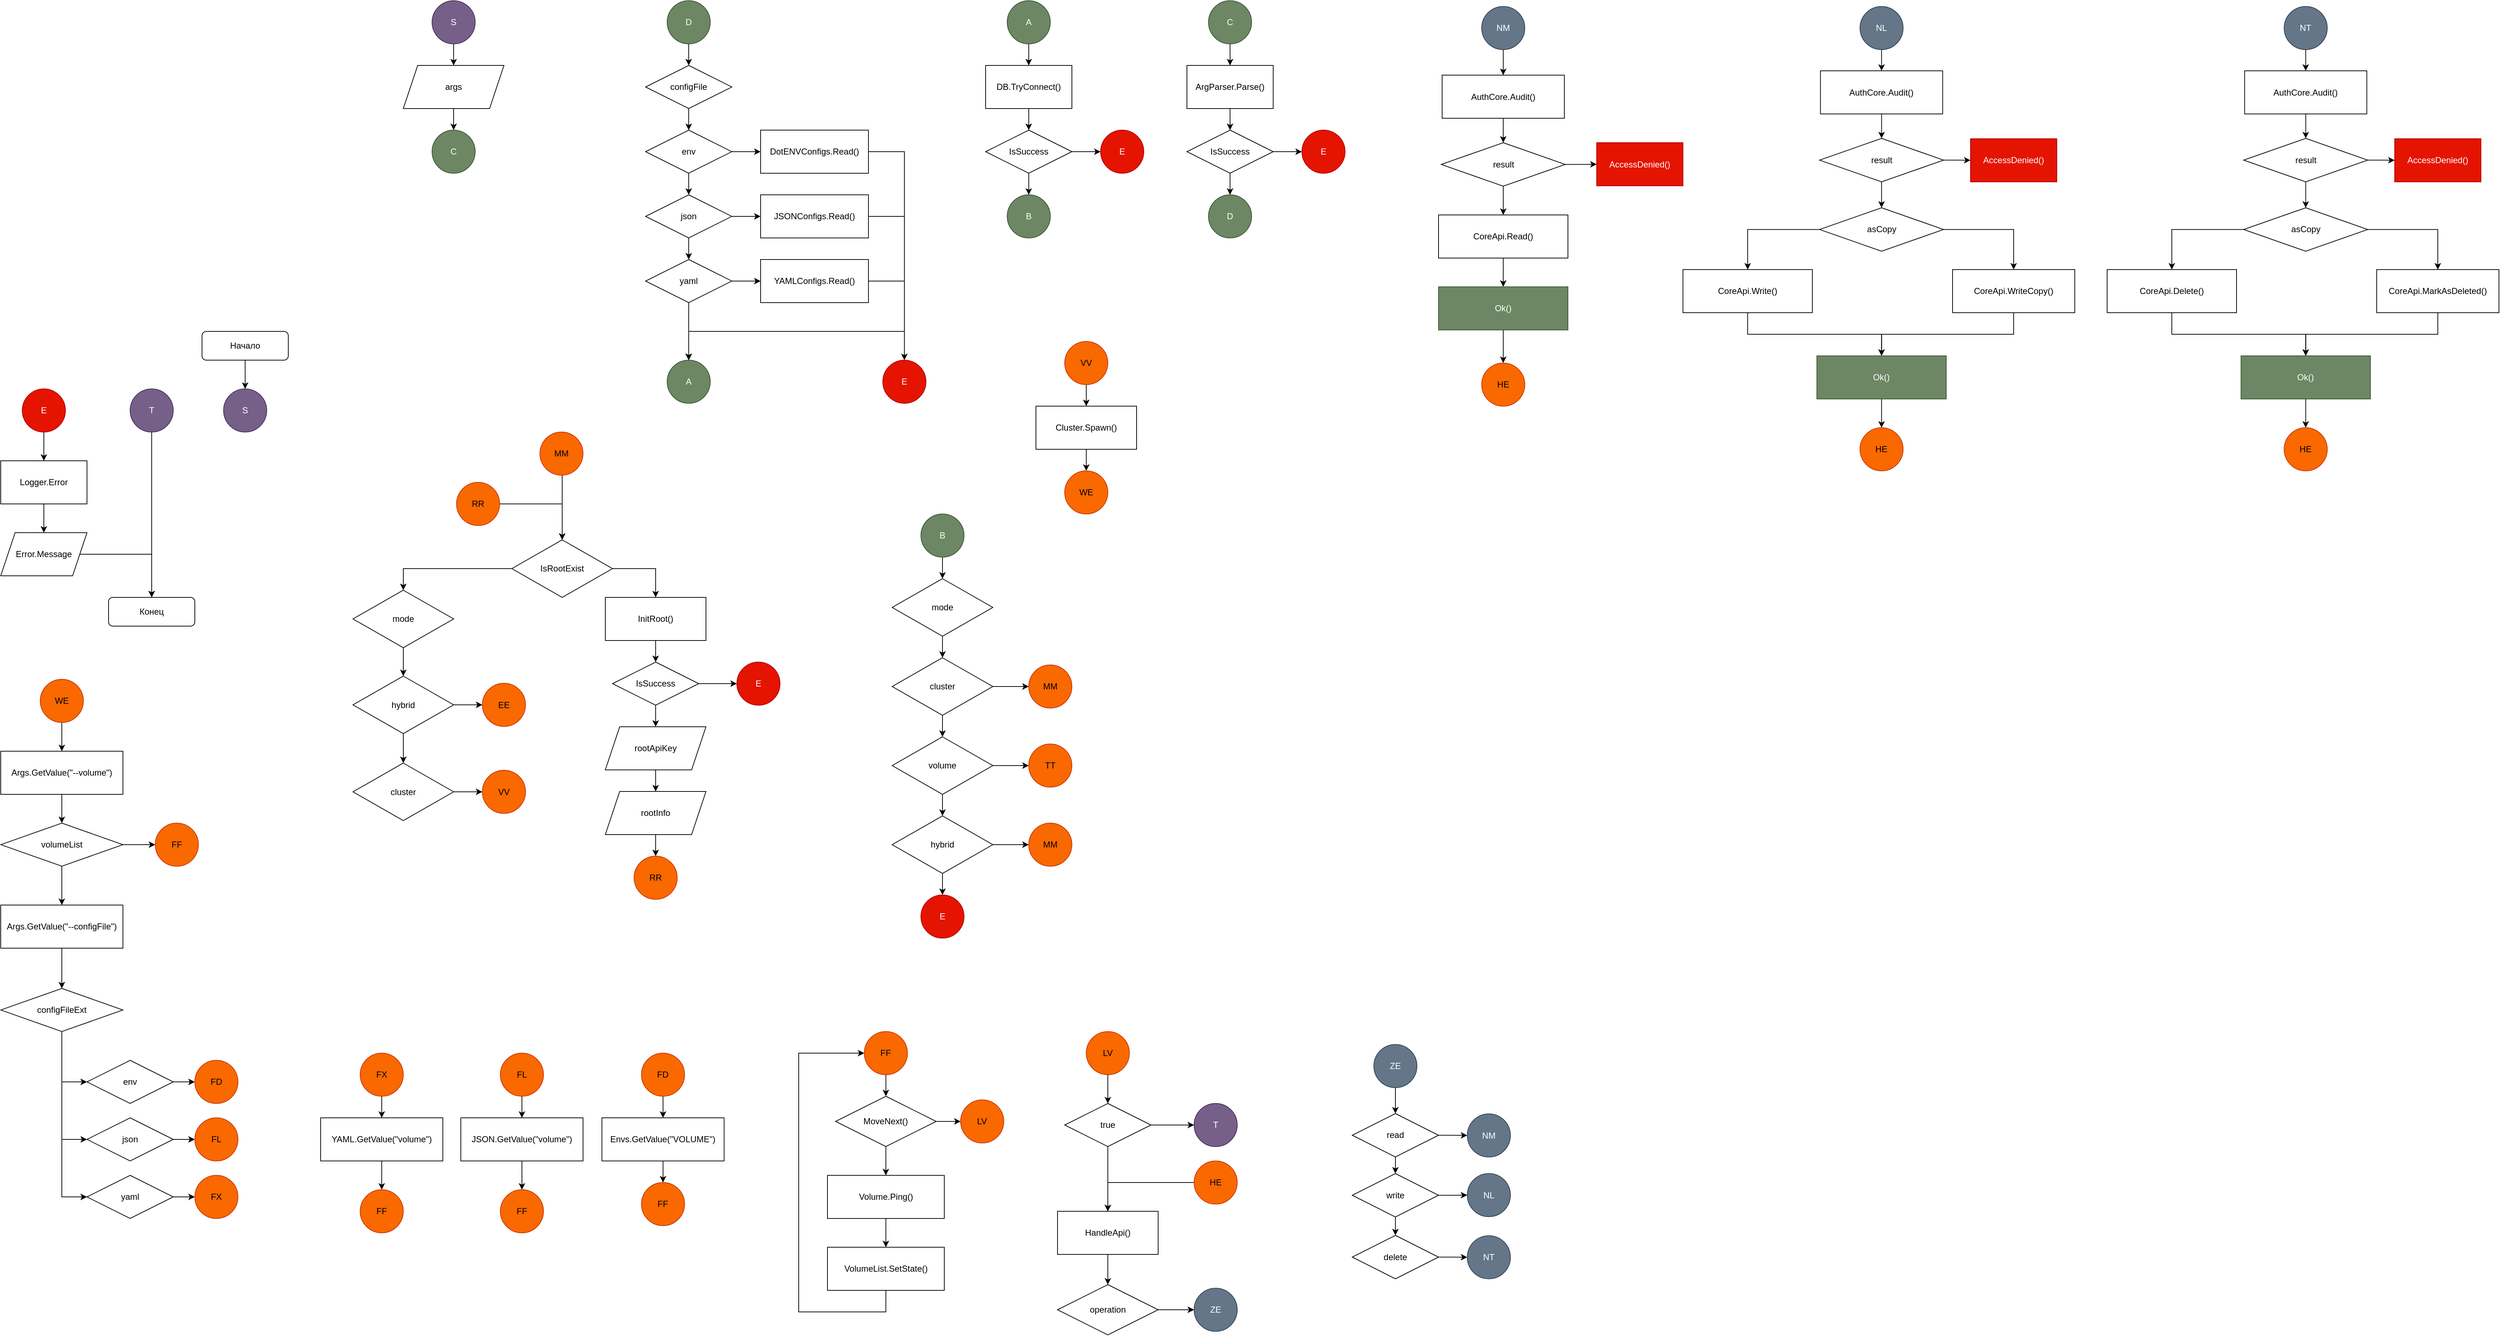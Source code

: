 <mxfile version="28.0.4" pages="2">
  <diagram id="C5RBs43oDa-KdzZeNtuy" name="Page-1">
    <mxGraphModel dx="6531" dy="3556" grid="1" gridSize="10" guides="1" tooltips="1" connect="1" arrows="1" fold="1" page="1" pageScale="1" pageWidth="827" pageHeight="1169" math="0" shadow="0">
      <root>
        <mxCell id="WIyWlLk6GJQsqaUBKTNV-0" />
        <mxCell id="WIyWlLk6GJQsqaUBKTNV-1" parent="WIyWlLk6GJQsqaUBKTNV-0" />
        <mxCell id="8N_FcMI9_JePkyyZ4MbF-60" style="edgeStyle=orthogonalEdgeStyle;rounded=0;orthogonalLoop=1;jettySize=auto;html=1;entryX=0.5;entryY=0;entryDx=0;entryDy=0;" parent="WIyWlLk6GJQsqaUBKTNV-1" source="WIyWlLk6GJQsqaUBKTNV-3" target="8N_FcMI9_JePkyyZ4MbF-59" edge="1">
          <mxGeometry relative="1" as="geometry" />
        </mxCell>
        <mxCell id="WIyWlLk6GJQsqaUBKTNV-3" value="Начало" style="rounded=1;whiteSpace=wrap;html=1;fontSize=12;glass=0;strokeWidth=1;shadow=0;" parent="WIyWlLk6GJQsqaUBKTNV-1" vertex="1">
          <mxGeometry x="-280" y="500" width="120" height="40" as="geometry" />
        </mxCell>
        <mxCell id="WIyWlLk6GJQsqaUBKTNV-11" value="Конец" style="rounded=1;whiteSpace=wrap;html=1;fontSize=12;glass=0;strokeWidth=1;shadow=0;" parent="WIyWlLk6GJQsqaUBKTNV-1" vertex="1">
          <mxGeometry x="-410" y="870" width="120" height="40" as="geometry" />
        </mxCell>
        <mxCell id="8N_FcMI9_JePkyyZ4MbF-3" style="edgeStyle=orthogonalEdgeStyle;rounded=0;orthogonalLoop=1;jettySize=auto;html=1;exitX=1;exitY=0.5;exitDx=0;exitDy=0;entryX=0.5;entryY=0;entryDx=0;entryDy=0;" parent="WIyWlLk6GJQsqaUBKTNV-1" source="8N_FcMI9_JePkyyZ4MbF-0" target="8N_FcMI9_JePkyyZ4MbF-1" edge="1">
          <mxGeometry relative="1" as="geometry" />
        </mxCell>
        <mxCell id="veDKGBILxuSOt_c6IYAu-9" style="edgeStyle=orthogonalEdgeStyle;rounded=0;orthogonalLoop=1;jettySize=auto;html=1;exitX=0;exitY=0.5;exitDx=0;exitDy=0;entryX=0.5;entryY=0;entryDx=0;entryDy=0;" parent="WIyWlLk6GJQsqaUBKTNV-1" source="8N_FcMI9_JePkyyZ4MbF-0" target="XB72b0_UV2uOKMiOkbT4-26" edge="1">
          <mxGeometry relative="1" as="geometry">
            <mxPoint x="104" y="870.0" as="targetPoint" />
          </mxGeometry>
        </mxCell>
        <mxCell id="8N_FcMI9_JePkyyZ4MbF-0" value="IsRootExist" style="rhombus;whiteSpace=wrap;html=1;" parent="WIyWlLk6GJQsqaUBKTNV-1" vertex="1">
          <mxGeometry x="151" y="790" width="140" height="80" as="geometry" />
        </mxCell>
        <mxCell id="8N_FcMI9_JePkyyZ4MbF-62" style="edgeStyle=orthogonalEdgeStyle;rounded=0;orthogonalLoop=1;jettySize=auto;html=1;" parent="WIyWlLk6GJQsqaUBKTNV-1" source="8N_FcMI9_JePkyyZ4MbF-1" target="8N_FcMI9_JePkyyZ4MbF-61" edge="1">
          <mxGeometry relative="1" as="geometry" />
        </mxCell>
        <mxCell id="8N_FcMI9_JePkyyZ4MbF-65" style="edgeStyle=orthogonalEdgeStyle;rounded=0;orthogonalLoop=1;jettySize=auto;html=1;entryX=0;entryY=0.5;entryDx=0;entryDy=0;exitX=1;exitY=0.5;exitDx=0;exitDy=0;" parent="WIyWlLk6GJQsqaUBKTNV-1" source="8N_FcMI9_JePkyyZ4MbF-61" target="8N_FcMI9_JePkyyZ4MbF-64" edge="1">
          <mxGeometry relative="1" as="geometry" />
        </mxCell>
        <mxCell id="8N_FcMI9_JePkyyZ4MbF-1" value="InitRoot()" style="rounded=0;whiteSpace=wrap;html=1;" parent="WIyWlLk6GJQsqaUBKTNV-1" vertex="1">
          <mxGeometry x="281" y="870" width="140" height="60" as="geometry" />
        </mxCell>
        <mxCell id="XB72b0_UV2uOKMiOkbT4-63" style="edgeStyle=orthogonalEdgeStyle;rounded=0;orthogonalLoop=1;jettySize=auto;html=1;entryX=0.5;entryY=0;entryDx=0;entryDy=0;" edge="1" parent="WIyWlLk6GJQsqaUBKTNV-1" source="8N_FcMI9_JePkyyZ4MbF-2" target="XB72b0_UV2uOKMiOkbT4-61">
          <mxGeometry relative="1" as="geometry" />
        </mxCell>
        <mxCell id="8N_FcMI9_JePkyyZ4MbF-2" value="Cluster.Spawn()" style="rounded=0;whiteSpace=wrap;html=1;" parent="WIyWlLk6GJQsqaUBKTNV-1" vertex="1">
          <mxGeometry x="880" y="604" width="140" height="60" as="geometry" />
        </mxCell>
        <mxCell id="8N_FcMI9_JePkyyZ4MbF-43" style="edgeStyle=orthogonalEdgeStyle;rounded=0;orthogonalLoop=1;jettySize=auto;html=1;entryX=0.5;entryY=0;entryDx=0;entryDy=0;" parent="WIyWlLk6GJQsqaUBKTNV-1" source="8N_FcMI9_JePkyyZ4MbF-8" target="8N_FcMI9_JePkyyZ4MbF-42" edge="1">
          <mxGeometry relative="1" as="geometry" />
        </mxCell>
        <mxCell id="8N_FcMI9_JePkyyZ4MbF-8" value="args" style="shape=parallelogram;perimeter=parallelogramPerimeter;whiteSpace=wrap;html=1;fixedSize=1;" parent="WIyWlLk6GJQsqaUBKTNV-1" vertex="1">
          <mxGeometry y="130" width="140" height="60" as="geometry" />
        </mxCell>
        <mxCell id="8N_FcMI9_JePkyyZ4MbF-51" style="edgeStyle=orthogonalEdgeStyle;rounded=0;orthogonalLoop=1;jettySize=auto;html=1;exitX=0.5;exitY=1;exitDx=0;exitDy=0;entryX=0.5;entryY=0;entryDx=0;entryDy=0;" parent="WIyWlLk6GJQsqaUBKTNV-1" source="8N_FcMI9_JePkyyZ4MbF-10" target="8N_FcMI9_JePkyyZ4MbF-50" edge="1">
          <mxGeometry relative="1" as="geometry" />
        </mxCell>
        <mxCell id="8N_FcMI9_JePkyyZ4MbF-10" value="rootApiKey" style="shape=parallelogram;perimeter=parallelogramPerimeter;whiteSpace=wrap;html=1;fixedSize=1;" parent="WIyWlLk6GJQsqaUBKTNV-1" vertex="1">
          <mxGeometry x="281" y="1050" width="140" height="60" as="geometry" />
        </mxCell>
        <mxCell id="8N_FcMI9_JePkyyZ4MbF-26" style="edgeStyle=orthogonalEdgeStyle;rounded=0;orthogonalLoop=1;jettySize=auto;html=1;exitX=0.5;exitY=1;exitDx=0;exitDy=0;entryX=0.5;entryY=0;entryDx=0;entryDy=0;" parent="WIyWlLk6GJQsqaUBKTNV-1" source="8N_FcMI9_JePkyyZ4MbF-13" target="8N_FcMI9_JePkyyZ4MbF-22" edge="1">
          <mxGeometry relative="1" as="geometry" />
        </mxCell>
        <mxCell id="8N_FcMI9_JePkyyZ4MbF-13" value="DB.TryConnect()" style="rounded=0;whiteSpace=wrap;html=1;" parent="WIyWlLk6GJQsqaUBKTNV-1" vertex="1">
          <mxGeometry x="810" y="130" width="120" height="60" as="geometry" />
        </mxCell>
        <mxCell id="8N_FcMI9_JePkyyZ4MbF-21" style="edgeStyle=orthogonalEdgeStyle;rounded=0;orthogonalLoop=1;jettySize=auto;html=1;entryX=0.5;entryY=0;entryDx=0;entryDy=0;" parent="WIyWlLk6GJQsqaUBKTNV-1" source="8N_FcMI9_JePkyyZ4MbF-14" target="8N_FcMI9_JePkyyZ4MbF-19" edge="1">
          <mxGeometry relative="1" as="geometry" />
        </mxCell>
        <mxCell id="8N_FcMI9_JePkyyZ4MbF-14" value="E" style="ellipse;whiteSpace=wrap;html=1;aspect=fixed;fillColor=#e51400;fontColor=#ffffff;strokeColor=#B20000;" parent="WIyWlLk6GJQsqaUBKTNV-1" vertex="1">
          <mxGeometry x="-530" y="580" width="60" height="60" as="geometry" />
        </mxCell>
        <mxCell id="8N_FcMI9_JePkyyZ4MbF-18" style="edgeStyle=orthogonalEdgeStyle;rounded=0;orthogonalLoop=1;jettySize=auto;html=1;entryX=0.5;entryY=0;entryDx=0;entryDy=0;" parent="WIyWlLk6GJQsqaUBKTNV-1" source="8N_FcMI9_JePkyyZ4MbF-16" target="WIyWlLk6GJQsqaUBKTNV-11" edge="1">
          <mxGeometry relative="1" as="geometry" />
        </mxCell>
        <mxCell id="8N_FcMI9_JePkyyZ4MbF-16" value="Error.Message" style="shape=parallelogram;perimeter=parallelogramPerimeter;whiteSpace=wrap;html=1;fixedSize=1;" parent="WIyWlLk6GJQsqaUBKTNV-1" vertex="1">
          <mxGeometry x="-560" y="780" width="120" height="60" as="geometry" />
        </mxCell>
        <mxCell id="8N_FcMI9_JePkyyZ4MbF-20" style="edgeStyle=orthogonalEdgeStyle;rounded=0;orthogonalLoop=1;jettySize=auto;html=1;entryX=0.5;entryY=0;entryDx=0;entryDy=0;" parent="WIyWlLk6GJQsqaUBKTNV-1" source="8N_FcMI9_JePkyyZ4MbF-19" target="8N_FcMI9_JePkyyZ4MbF-16" edge="1">
          <mxGeometry relative="1" as="geometry" />
        </mxCell>
        <mxCell id="8N_FcMI9_JePkyyZ4MbF-19" value="Logger.Error" style="rounded=0;whiteSpace=wrap;html=1;" parent="WIyWlLk6GJQsqaUBKTNV-1" vertex="1">
          <mxGeometry x="-560" y="680" width="120" height="60" as="geometry" />
        </mxCell>
        <mxCell id="8N_FcMI9_JePkyyZ4MbF-28" style="edgeStyle=orthogonalEdgeStyle;rounded=0;orthogonalLoop=1;jettySize=auto;html=1;exitX=1;exitY=0.5;exitDx=0;exitDy=0;entryX=0;entryY=0.5;entryDx=0;entryDy=0;" parent="WIyWlLk6GJQsqaUBKTNV-1" source="8N_FcMI9_JePkyyZ4MbF-22" target="8N_FcMI9_JePkyyZ4MbF-27" edge="1">
          <mxGeometry relative="1" as="geometry" />
        </mxCell>
        <mxCell id="8N_FcMI9_JePkyyZ4MbF-31" style="edgeStyle=orthogonalEdgeStyle;rounded=0;orthogonalLoop=1;jettySize=auto;html=1;exitX=0.5;exitY=1;exitDx=0;exitDy=0;entryX=0.5;entryY=0;entryDx=0;entryDy=0;" parent="WIyWlLk6GJQsqaUBKTNV-1" source="8N_FcMI9_JePkyyZ4MbF-22" target="8N_FcMI9_JePkyyZ4MbF-30" edge="1">
          <mxGeometry relative="1" as="geometry" />
        </mxCell>
        <mxCell id="8N_FcMI9_JePkyyZ4MbF-22" value="IsSuccess" style="rhombus;whiteSpace=wrap;html=1;" parent="WIyWlLk6GJQsqaUBKTNV-1" vertex="1">
          <mxGeometry x="810" y="220" width="120" height="60" as="geometry" />
        </mxCell>
        <mxCell id="8N_FcMI9_JePkyyZ4MbF-25" style="edgeStyle=orthogonalEdgeStyle;rounded=0;orthogonalLoop=1;jettySize=auto;html=1;entryX=0.5;entryY=0;entryDx=0;entryDy=0;" parent="WIyWlLk6GJQsqaUBKTNV-1" source="8N_FcMI9_JePkyyZ4MbF-24" target="8N_FcMI9_JePkyyZ4MbF-13" edge="1">
          <mxGeometry relative="1" as="geometry" />
        </mxCell>
        <mxCell id="8N_FcMI9_JePkyyZ4MbF-24" value="A" style="ellipse;whiteSpace=wrap;html=1;aspect=fixed;fillColor=#6d8764;fontColor=#ffffff;strokeColor=#3A5431;" parent="WIyWlLk6GJQsqaUBKTNV-1" vertex="1">
          <mxGeometry x="840" y="40" width="60" height="60" as="geometry" />
        </mxCell>
        <mxCell id="8N_FcMI9_JePkyyZ4MbF-27" value="E" style="ellipse;whiteSpace=wrap;html=1;aspect=fixed;fillColor=#e51400;fontColor=#ffffff;strokeColor=#B20000;" parent="WIyWlLk6GJQsqaUBKTNV-1" vertex="1">
          <mxGeometry x="970" y="220" width="60" height="60" as="geometry" />
        </mxCell>
        <mxCell id="8N_FcMI9_JePkyyZ4MbF-30" value="B" style="ellipse;whiteSpace=wrap;html=1;aspect=fixed;fillColor=#6d8764;fontColor=#ffffff;strokeColor=#3A5431;" parent="WIyWlLk6GJQsqaUBKTNV-1" vertex="1">
          <mxGeometry x="840" y="310" width="60" height="60" as="geometry" />
        </mxCell>
        <mxCell id="8N_FcMI9_JePkyyZ4MbF-39" style="edgeStyle=orthogonalEdgeStyle;rounded=0;orthogonalLoop=1;jettySize=auto;html=1;entryX=0.5;entryY=0;entryDx=0;entryDy=0;" parent="WIyWlLk6GJQsqaUBKTNV-1" source="8N_FcMI9_JePkyyZ4MbF-33" target="8N_FcMI9_JePkyyZ4MbF-34" edge="1">
          <mxGeometry relative="1" as="geometry" />
        </mxCell>
        <mxCell id="8N_FcMI9_JePkyyZ4MbF-33" value="ArgParser.Parse()" style="rounded=0;whiteSpace=wrap;html=1;" parent="WIyWlLk6GJQsqaUBKTNV-1" vertex="1">
          <mxGeometry x="1090" y="130" width="120" height="60" as="geometry" />
        </mxCell>
        <mxCell id="8N_FcMI9_JePkyyZ4MbF-40" style="edgeStyle=orthogonalEdgeStyle;rounded=0;orthogonalLoop=1;jettySize=auto;html=1;entryX=0.5;entryY=0;entryDx=0;entryDy=0;" parent="WIyWlLk6GJQsqaUBKTNV-1" source="8N_FcMI9_JePkyyZ4MbF-34" target="8N_FcMI9_JePkyyZ4MbF-37" edge="1">
          <mxGeometry relative="1" as="geometry" />
        </mxCell>
        <mxCell id="8N_FcMI9_JePkyyZ4MbF-41" style="edgeStyle=orthogonalEdgeStyle;rounded=0;orthogonalLoop=1;jettySize=auto;html=1;entryX=0;entryY=0.5;entryDx=0;entryDy=0;" parent="WIyWlLk6GJQsqaUBKTNV-1" source="8N_FcMI9_JePkyyZ4MbF-34" target="8N_FcMI9_JePkyyZ4MbF-36" edge="1">
          <mxGeometry relative="1" as="geometry" />
        </mxCell>
        <mxCell id="8N_FcMI9_JePkyyZ4MbF-34" value="IsSuccess" style="rhombus;whiteSpace=wrap;html=1;" parent="WIyWlLk6GJQsqaUBKTNV-1" vertex="1">
          <mxGeometry x="1090" y="220" width="120" height="60" as="geometry" />
        </mxCell>
        <mxCell id="8N_FcMI9_JePkyyZ4MbF-38" style="edgeStyle=orthogonalEdgeStyle;rounded=0;orthogonalLoop=1;jettySize=auto;html=1;exitX=0.5;exitY=1;exitDx=0;exitDy=0;entryX=0.5;entryY=0;entryDx=0;entryDy=0;" parent="WIyWlLk6GJQsqaUBKTNV-1" source="8N_FcMI9_JePkyyZ4MbF-35" target="8N_FcMI9_JePkyyZ4MbF-33" edge="1">
          <mxGeometry relative="1" as="geometry" />
        </mxCell>
        <mxCell id="8N_FcMI9_JePkyyZ4MbF-35" value="C" style="ellipse;whiteSpace=wrap;html=1;aspect=fixed;fillColor=#6d8764;fontColor=#ffffff;strokeColor=#3A5431;" parent="WIyWlLk6GJQsqaUBKTNV-1" vertex="1">
          <mxGeometry x="1120" y="40" width="60" height="60" as="geometry" />
        </mxCell>
        <mxCell id="8N_FcMI9_JePkyyZ4MbF-36" value="E" style="ellipse;whiteSpace=wrap;html=1;aspect=fixed;fillColor=#e51400;fontColor=#ffffff;strokeColor=#B20000;" parent="WIyWlLk6GJQsqaUBKTNV-1" vertex="1">
          <mxGeometry x="1250" y="220" width="60" height="60" as="geometry" />
        </mxCell>
        <mxCell id="8N_FcMI9_JePkyyZ4MbF-37" value="D" style="ellipse;whiteSpace=wrap;html=1;aspect=fixed;fillColor=#6d8764;fontColor=#ffffff;strokeColor=#3A5431;" parent="WIyWlLk6GJQsqaUBKTNV-1" vertex="1">
          <mxGeometry x="1120" y="310" width="60" height="60" as="geometry" />
        </mxCell>
        <mxCell id="8N_FcMI9_JePkyyZ4MbF-42" value="C" style="ellipse;whiteSpace=wrap;html=1;aspect=fixed;fillColor=#6d8764;fontColor=#ffffff;strokeColor=#3A5431;" parent="WIyWlLk6GJQsqaUBKTNV-1" vertex="1">
          <mxGeometry x="40" y="220" width="60" height="60" as="geometry" />
        </mxCell>
        <mxCell id="8N_FcMI9_JePkyyZ4MbF-44" value="A" style="ellipse;whiteSpace=wrap;html=1;aspect=fixed;fillColor=#6d8764;fontColor=#ffffff;strokeColor=#3A5431;" parent="WIyWlLk6GJQsqaUBKTNV-1" vertex="1">
          <mxGeometry x="367" y="540" width="60" height="60" as="geometry" />
        </mxCell>
        <mxCell id="8N_FcMI9_JePkyyZ4MbF-47" style="edgeStyle=orthogonalEdgeStyle;rounded=0;orthogonalLoop=1;jettySize=auto;html=1;entryX=0.5;entryY=0;entryDx=0;entryDy=0;" parent="WIyWlLk6GJQsqaUBKTNV-1" source="8N_FcMI9_JePkyyZ4MbF-46" target="WIyWlLk6GJQsqaUBKTNV-11" edge="1">
          <mxGeometry relative="1" as="geometry" />
        </mxCell>
        <mxCell id="8N_FcMI9_JePkyyZ4MbF-46" value="T" style="ellipse;whiteSpace=wrap;html=1;aspect=fixed;fillColor=#76608a;fontColor=#ffffff;strokeColor=#432D57;" parent="WIyWlLk6GJQsqaUBKTNV-1" vertex="1">
          <mxGeometry x="-380" y="580" width="60" height="60" as="geometry" />
        </mxCell>
        <mxCell id="8N_FcMI9_JePkyyZ4MbF-49" style="edgeStyle=orthogonalEdgeStyle;rounded=0;orthogonalLoop=1;jettySize=auto;html=1;entryX=0.5;entryY=0;entryDx=0;entryDy=0;" parent="WIyWlLk6GJQsqaUBKTNV-1" source="8N_FcMI9_JePkyyZ4MbF-48" target="8N_FcMI9_JePkyyZ4MbF-0" edge="1">
          <mxGeometry relative="1" as="geometry" />
        </mxCell>
        <mxCell id="8N_FcMI9_JePkyyZ4MbF-48" value="RR" style="ellipse;whiteSpace=wrap;html=1;aspect=fixed;fillColor=#fa6800;fontColor=#000000;strokeColor=#C73500;" parent="WIyWlLk6GJQsqaUBKTNV-1" vertex="1">
          <mxGeometry x="74" y="710" width="60" height="60" as="geometry" />
        </mxCell>
        <mxCell id="8N_FcMI9_JePkyyZ4MbF-53" style="edgeStyle=orthogonalEdgeStyle;rounded=0;orthogonalLoop=1;jettySize=auto;html=1;exitX=0.5;exitY=1;exitDx=0;exitDy=0;" parent="WIyWlLk6GJQsqaUBKTNV-1" source="8N_FcMI9_JePkyyZ4MbF-50" target="8N_FcMI9_JePkyyZ4MbF-52" edge="1">
          <mxGeometry relative="1" as="geometry" />
        </mxCell>
        <mxCell id="8N_FcMI9_JePkyyZ4MbF-50" value="rootInfo" style="shape=parallelogram;perimeter=parallelogramPerimeter;whiteSpace=wrap;html=1;fixedSize=1;" parent="WIyWlLk6GJQsqaUBKTNV-1" vertex="1">
          <mxGeometry x="281" y="1140" width="140" height="60" as="geometry" />
        </mxCell>
        <mxCell id="8N_FcMI9_JePkyyZ4MbF-52" value="RR" style="ellipse;whiteSpace=wrap;html=1;aspect=fixed;fillColor=#fa6800;fontColor=#000000;strokeColor=#C73500;" parent="WIyWlLk6GJQsqaUBKTNV-1" vertex="1">
          <mxGeometry x="321" y="1230" width="60" height="60" as="geometry" />
        </mxCell>
        <mxCell id="XB72b0_UV2uOKMiOkbT4-14" style="edgeStyle=orthogonalEdgeStyle;rounded=0;orthogonalLoop=1;jettySize=auto;html=1;entryX=0.5;entryY=0;entryDx=0;entryDy=0;" edge="1" parent="WIyWlLk6GJQsqaUBKTNV-1" source="8N_FcMI9_JePkyyZ4MbF-55" target="XB72b0_UV2uOKMiOkbT4-3">
          <mxGeometry relative="1" as="geometry" />
        </mxCell>
        <mxCell id="8N_FcMI9_JePkyyZ4MbF-55" value="D" style="ellipse;whiteSpace=wrap;html=1;aspect=fixed;fillColor=#6d8764;fontColor=#ffffff;strokeColor=#3A5431;" parent="WIyWlLk6GJQsqaUBKTNV-1" vertex="1">
          <mxGeometry x="367" y="40" width="60" height="60" as="geometry" />
        </mxCell>
        <mxCell id="XB72b0_UV2uOKMiOkbT4-25" style="edgeStyle=orthogonalEdgeStyle;rounded=0;orthogonalLoop=1;jettySize=auto;html=1;" edge="1" parent="WIyWlLk6GJQsqaUBKTNV-1" source="8N_FcMI9_JePkyyZ4MbF-57" target="veDKGBILxuSOt_c6IYAu-0">
          <mxGeometry relative="1" as="geometry" />
        </mxCell>
        <mxCell id="8N_FcMI9_JePkyyZ4MbF-57" value="B" style="ellipse;whiteSpace=wrap;html=1;aspect=fixed;fillColor=#6d8764;fontColor=#ffffff;strokeColor=#3A5431;" parent="WIyWlLk6GJQsqaUBKTNV-1" vertex="1">
          <mxGeometry x="720" y="754" width="60" height="60" as="geometry" />
        </mxCell>
        <mxCell id="8N_FcMI9_JePkyyZ4MbF-59" value="S" style="ellipse;whiteSpace=wrap;html=1;aspect=fixed;fillColor=#76608a;fontColor=#ffffff;strokeColor=#432D57;" parent="WIyWlLk6GJQsqaUBKTNV-1" vertex="1">
          <mxGeometry x="-250" y="580" width="60" height="60" as="geometry" />
        </mxCell>
        <mxCell id="8N_FcMI9_JePkyyZ4MbF-63" style="edgeStyle=orthogonalEdgeStyle;rounded=0;orthogonalLoop=1;jettySize=auto;html=1;entryX=0.5;entryY=0;entryDx=0;entryDy=0;" parent="WIyWlLk6GJQsqaUBKTNV-1" source="8N_FcMI9_JePkyyZ4MbF-61" target="8N_FcMI9_JePkyyZ4MbF-10" edge="1">
          <mxGeometry relative="1" as="geometry" />
        </mxCell>
        <mxCell id="8N_FcMI9_JePkyyZ4MbF-61" value="IsSuccess" style="rhombus;whiteSpace=wrap;html=1;" parent="WIyWlLk6GJQsqaUBKTNV-1" vertex="1">
          <mxGeometry x="291" y="960" width="120" height="60" as="geometry" />
        </mxCell>
        <mxCell id="8N_FcMI9_JePkyyZ4MbF-64" value="E" style="ellipse;whiteSpace=wrap;html=1;aspect=fixed;fillColor=#e51400;fontColor=#ffffff;strokeColor=#B20000;" parent="WIyWlLk6GJQsqaUBKTNV-1" vertex="1">
          <mxGeometry x="464" y="960" width="60" height="60" as="geometry" />
        </mxCell>
        <mxCell id="8N_FcMI9_JePkyyZ4MbF-68" style="edgeStyle=orthogonalEdgeStyle;rounded=0;orthogonalLoop=1;jettySize=auto;html=1;entryX=0;entryY=0.5;entryDx=0;entryDy=0;" parent="WIyWlLk6GJQsqaUBKTNV-1" source="8N_FcMI9_JePkyyZ4MbF-66" target="8N_FcMI9_JePkyyZ4MbF-67" edge="1">
          <mxGeometry relative="1" as="geometry" />
        </mxCell>
        <mxCell id="8N_FcMI9_JePkyyZ4MbF-74" style="edgeStyle=orthogonalEdgeStyle;rounded=0;orthogonalLoop=1;jettySize=auto;html=1;exitX=0.5;exitY=1;exitDx=0;exitDy=0;entryX=0.5;entryY=0;entryDx=0;entryDy=0;" parent="WIyWlLk6GJQsqaUBKTNV-1" source="8N_FcMI9_JePkyyZ4MbF-66" target="8N_FcMI9_JePkyyZ4MbF-69" edge="1">
          <mxGeometry relative="1" as="geometry" />
        </mxCell>
        <mxCell id="8N_FcMI9_JePkyyZ4MbF-66" value="true" style="rhombus;whiteSpace=wrap;html=1;" parent="WIyWlLk6GJQsqaUBKTNV-1" vertex="1">
          <mxGeometry x="920" y="1574" width="120" height="60" as="geometry" />
        </mxCell>
        <mxCell id="8N_FcMI9_JePkyyZ4MbF-67" value="T" style="ellipse;whiteSpace=wrap;html=1;aspect=fixed;fillColor=#76608a;fontColor=#ffffff;strokeColor=#432D57;" parent="WIyWlLk6GJQsqaUBKTNV-1" vertex="1">
          <mxGeometry x="1100" y="1574" width="60" height="60" as="geometry" />
        </mxCell>
        <mxCell id="XB72b0_UV2uOKMiOkbT4-65" style="edgeStyle=orthogonalEdgeStyle;rounded=0;orthogonalLoop=1;jettySize=auto;html=1;entryX=0.5;entryY=0;entryDx=0;entryDy=0;" edge="1" parent="WIyWlLk6GJQsqaUBKTNV-1" source="8N_FcMI9_JePkyyZ4MbF-69" target="XB72b0_UV2uOKMiOkbT4-64">
          <mxGeometry relative="1" as="geometry" />
        </mxCell>
        <mxCell id="8N_FcMI9_JePkyyZ4MbF-69" value="HandleApi()" style="rounded=0;whiteSpace=wrap;html=1;" parent="WIyWlLk6GJQsqaUBKTNV-1" vertex="1">
          <mxGeometry x="910" y="1724" width="140" height="60" as="geometry" />
        </mxCell>
        <mxCell id="8N_FcMI9_JePkyyZ4MbF-77" style="edgeStyle=orthogonalEdgeStyle;rounded=0;orthogonalLoop=1;jettySize=auto;html=1;entryX=0.5;entryY=0;entryDx=0;entryDy=0;" parent="WIyWlLk6GJQsqaUBKTNV-1" source="8N_FcMI9_JePkyyZ4MbF-76" target="8N_FcMI9_JePkyyZ4MbF-8" edge="1">
          <mxGeometry relative="1" as="geometry" />
        </mxCell>
        <mxCell id="8N_FcMI9_JePkyyZ4MbF-76" value="S" style="ellipse;whiteSpace=wrap;html=1;aspect=fixed;fillColor=#76608a;fontColor=#ffffff;strokeColor=#432D57;" parent="WIyWlLk6GJQsqaUBKTNV-1" vertex="1">
          <mxGeometry x="40" y="40" width="60" height="60" as="geometry" />
        </mxCell>
        <mxCell id="veDKGBILxuSOt_c6IYAu-3" style="edgeStyle=orthogonalEdgeStyle;rounded=0;orthogonalLoop=1;jettySize=auto;html=1;exitX=0.5;exitY=1;exitDx=0;exitDy=0;entryX=0.5;entryY=0;entryDx=0;entryDy=0;" parent="WIyWlLk6GJQsqaUBKTNV-1" source="veDKGBILxuSOt_c6IYAu-0" target="veDKGBILxuSOt_c6IYAu-1" edge="1">
          <mxGeometry relative="1" as="geometry" />
        </mxCell>
        <mxCell id="veDKGBILxuSOt_c6IYAu-0" value="mode" style="rhombus;whiteSpace=wrap;html=1;" parent="WIyWlLk6GJQsqaUBKTNV-1" vertex="1">
          <mxGeometry x="680" y="844" width="140" height="80" as="geometry" />
        </mxCell>
        <mxCell id="veDKGBILxuSOt_c6IYAu-4" style="edgeStyle=orthogonalEdgeStyle;rounded=0;orthogonalLoop=1;jettySize=auto;html=1;exitX=0.5;exitY=1;exitDx=0;exitDy=0;entryX=0.5;entryY=0;entryDx=0;entryDy=0;" parent="WIyWlLk6GJQsqaUBKTNV-1" source="veDKGBILxuSOt_c6IYAu-1" target="veDKGBILxuSOt_c6IYAu-2" edge="1">
          <mxGeometry relative="1" as="geometry" />
        </mxCell>
        <mxCell id="XB72b0_UV2uOKMiOkbT4-28" style="edgeStyle=orthogonalEdgeStyle;rounded=0;orthogonalLoop=1;jettySize=auto;html=1;entryX=0;entryY=0.5;entryDx=0;entryDy=0;" edge="1" parent="WIyWlLk6GJQsqaUBKTNV-1" source="veDKGBILxuSOt_c6IYAu-1" target="XB72b0_UV2uOKMiOkbT4-27">
          <mxGeometry relative="1" as="geometry" />
        </mxCell>
        <mxCell id="veDKGBILxuSOt_c6IYAu-1" value="cluster" style="rhombus;whiteSpace=wrap;html=1;" parent="WIyWlLk6GJQsqaUBKTNV-1" vertex="1">
          <mxGeometry x="680" y="954" width="140" height="80" as="geometry" />
        </mxCell>
        <mxCell id="veDKGBILxuSOt_c6IYAu-13" style="edgeStyle=orthogonalEdgeStyle;rounded=0;orthogonalLoop=1;jettySize=auto;html=1;exitX=1;exitY=0.5;exitDx=0;exitDy=0;entryX=0;entryY=0.5;entryDx=0;entryDy=0;" parent="WIyWlLk6GJQsqaUBKTNV-1" source="veDKGBILxuSOt_c6IYAu-2" target="veDKGBILxuSOt_c6IYAu-11" edge="1">
          <mxGeometry relative="1" as="geometry" />
        </mxCell>
        <mxCell id="veDKGBILxuSOt_c6IYAu-37" style="edgeStyle=orthogonalEdgeStyle;rounded=0;orthogonalLoop=1;jettySize=auto;html=1;entryX=0.5;entryY=0;entryDx=0;entryDy=0;" parent="WIyWlLk6GJQsqaUBKTNV-1" source="veDKGBILxuSOt_c6IYAu-2" target="veDKGBILxuSOt_c6IYAu-36" edge="1">
          <mxGeometry relative="1" as="geometry" />
        </mxCell>
        <mxCell id="veDKGBILxuSOt_c6IYAu-2" value="volume" style="rhombus;whiteSpace=wrap;html=1;" parent="WIyWlLk6GJQsqaUBKTNV-1" vertex="1">
          <mxGeometry x="680" y="1064" width="140" height="80" as="geometry" />
        </mxCell>
        <mxCell id="veDKGBILxuSOt_c6IYAu-5" value="E" style="ellipse;whiteSpace=wrap;html=1;aspect=fixed;fillColor=#e51400;fontColor=#ffffff;strokeColor=#B20000;" parent="WIyWlLk6GJQsqaUBKTNV-1" vertex="1">
          <mxGeometry x="720" y="1284" width="60" height="60" as="geometry" />
        </mxCell>
        <mxCell id="XB72b0_UV2uOKMiOkbT4-24" style="edgeStyle=orthogonalEdgeStyle;rounded=0;orthogonalLoop=1;jettySize=auto;html=1;entryX=0.5;entryY=0;entryDx=0;entryDy=0;" edge="1" parent="WIyWlLk6GJQsqaUBKTNV-1" source="veDKGBILxuSOt_c6IYAu-7" target="8N_FcMI9_JePkyyZ4MbF-0">
          <mxGeometry relative="1" as="geometry">
            <Array as="points">
              <mxPoint x="221" y="730" />
              <mxPoint x="221" y="730" />
            </Array>
          </mxGeometry>
        </mxCell>
        <mxCell id="veDKGBILxuSOt_c6IYAu-7" value="MM" style="ellipse;whiteSpace=wrap;html=1;aspect=fixed;fillColor=#fa6800;fontColor=#000000;strokeColor=#C73500;" parent="WIyWlLk6GJQsqaUBKTNV-1" vertex="1">
          <mxGeometry x="190" y="640" width="60" height="60" as="geometry" />
        </mxCell>
        <mxCell id="veDKGBILxuSOt_c6IYAu-10" value="VV" style="ellipse;whiteSpace=wrap;html=1;aspect=fixed;fillColor=#fa6800;fontColor=#000000;strokeColor=#C73500;" parent="WIyWlLk6GJQsqaUBKTNV-1" vertex="1">
          <mxGeometry x="110" y="1110.5" width="60" height="60" as="geometry" />
        </mxCell>
        <mxCell id="veDKGBILxuSOt_c6IYAu-11" value="TT" style="ellipse;whiteSpace=wrap;html=1;aspect=fixed;fillColor=#fa6800;fontColor=#000000;strokeColor=#C73500;" parent="WIyWlLk6GJQsqaUBKTNV-1" vertex="1">
          <mxGeometry x="870" y="1074" width="60" height="60" as="geometry" />
        </mxCell>
        <mxCell id="veDKGBILxuSOt_c6IYAu-16" style="edgeStyle=orthogonalEdgeStyle;rounded=0;orthogonalLoop=1;jettySize=auto;html=1;entryX=0.5;entryY=0;entryDx=0;entryDy=0;" parent="WIyWlLk6GJQsqaUBKTNV-1" source="veDKGBILxuSOt_c6IYAu-15" target="8N_FcMI9_JePkyyZ4MbF-2" edge="1">
          <mxGeometry relative="1" as="geometry" />
        </mxCell>
        <mxCell id="veDKGBILxuSOt_c6IYAu-15" value="VV" style="ellipse;whiteSpace=wrap;html=1;aspect=fixed;fillColor=#fa6800;fontColor=#000000;strokeColor=#C73500;" parent="WIyWlLk6GJQsqaUBKTNV-1" vertex="1">
          <mxGeometry x="920" y="514" width="60" height="60" as="geometry" />
        </mxCell>
        <mxCell id="veDKGBILxuSOt_c6IYAu-22" style="edgeStyle=orthogonalEdgeStyle;rounded=0;orthogonalLoop=1;jettySize=auto;html=1;entryX=0.5;entryY=0;entryDx=0;entryDy=0;" parent="WIyWlLk6GJQsqaUBKTNV-1" source="veDKGBILxuSOt_c6IYAu-19" target="veDKGBILxuSOt_c6IYAu-21" edge="1">
          <mxGeometry relative="1" as="geometry" />
        </mxCell>
        <mxCell id="veDKGBILxuSOt_c6IYAu-19" value="FF" style="ellipse;whiteSpace=wrap;html=1;aspect=fixed;fillColor=#fa6800;fontColor=#000000;strokeColor=#C73500;" parent="WIyWlLk6GJQsqaUBKTNV-1" vertex="1">
          <mxGeometry x="641.25" y="1474" width="60" height="60" as="geometry" />
        </mxCell>
        <mxCell id="veDKGBILxuSOt_c6IYAu-20" value="LV" style="ellipse;whiteSpace=wrap;html=1;aspect=fixed;fillColor=#fa6800;fontColor=#000000;strokeColor=#C73500;" parent="WIyWlLk6GJQsqaUBKTNV-1" vertex="1">
          <mxGeometry x="775.25" y="1569" width="60" height="60" as="geometry" />
        </mxCell>
        <mxCell id="veDKGBILxuSOt_c6IYAu-29" style="edgeStyle=orthogonalEdgeStyle;rounded=0;orthogonalLoop=1;jettySize=auto;html=1;exitX=0.5;exitY=1;exitDx=0;exitDy=0;entryX=0.5;entryY=0;entryDx=0;entryDy=0;" parent="WIyWlLk6GJQsqaUBKTNV-1" source="veDKGBILxuSOt_c6IYAu-21" target="veDKGBILxuSOt_c6IYAu-27" edge="1">
          <mxGeometry relative="1" as="geometry" />
        </mxCell>
        <mxCell id="veDKGBILxuSOt_c6IYAu-33" style="edgeStyle=orthogonalEdgeStyle;rounded=0;orthogonalLoop=1;jettySize=auto;html=1;exitX=1;exitY=0.5;exitDx=0;exitDy=0;entryX=0;entryY=0.5;entryDx=0;entryDy=0;" parent="WIyWlLk6GJQsqaUBKTNV-1" source="veDKGBILxuSOt_c6IYAu-21" target="veDKGBILxuSOt_c6IYAu-20" edge="1">
          <mxGeometry relative="1" as="geometry" />
        </mxCell>
        <mxCell id="veDKGBILxuSOt_c6IYAu-21" value="MoveNext()" style="rhombus;whiteSpace=wrap;html=1;" parent="WIyWlLk6GJQsqaUBKTNV-1" vertex="1">
          <mxGeometry x="601.25" y="1564" width="140" height="70" as="geometry" />
        </mxCell>
        <mxCell id="XB72b0_UV2uOKMiOkbT4-37" style="edgeStyle=orthogonalEdgeStyle;rounded=0;orthogonalLoop=1;jettySize=auto;html=1;entryX=0.5;entryY=0;entryDx=0;entryDy=0;" edge="1" parent="WIyWlLk6GJQsqaUBKTNV-1" source="veDKGBILxuSOt_c6IYAu-27" target="XB72b0_UV2uOKMiOkbT4-36">
          <mxGeometry relative="1" as="geometry" />
        </mxCell>
        <mxCell id="veDKGBILxuSOt_c6IYAu-27" value="Volume.Ping()" style="rounded=0;whiteSpace=wrap;html=1;" parent="WIyWlLk6GJQsqaUBKTNV-1" vertex="1">
          <mxGeometry x="590" y="1674" width="162.5" height="60" as="geometry" />
        </mxCell>
        <mxCell id="XB72b0_UV2uOKMiOkbT4-41" style="edgeStyle=orthogonalEdgeStyle;rounded=0;orthogonalLoop=1;jettySize=auto;html=1;entryX=0.5;entryY=0;entryDx=0;entryDy=0;" edge="1" parent="WIyWlLk6GJQsqaUBKTNV-1" source="veDKGBILxuSOt_c6IYAu-34" target="8N_FcMI9_JePkyyZ4MbF-66">
          <mxGeometry relative="1" as="geometry" />
        </mxCell>
        <mxCell id="veDKGBILxuSOt_c6IYAu-34" value="LV" style="ellipse;whiteSpace=wrap;html=1;aspect=fixed;fillColor=#fa6800;fontColor=#000000;strokeColor=#C73500;" parent="WIyWlLk6GJQsqaUBKTNV-1" vertex="1">
          <mxGeometry x="950" y="1474" width="60" height="60" as="geometry" />
        </mxCell>
        <mxCell id="veDKGBILxuSOt_c6IYAu-38" style="edgeStyle=orthogonalEdgeStyle;rounded=0;orthogonalLoop=1;jettySize=auto;html=1;entryX=0.5;entryY=0;entryDx=0;entryDy=0;" parent="WIyWlLk6GJQsqaUBKTNV-1" source="veDKGBILxuSOt_c6IYAu-36" target="veDKGBILxuSOt_c6IYAu-5" edge="1">
          <mxGeometry relative="1" as="geometry" />
        </mxCell>
        <mxCell id="XB72b0_UV2uOKMiOkbT4-30" style="edgeStyle=orthogonalEdgeStyle;rounded=0;orthogonalLoop=1;jettySize=auto;html=1;entryX=0;entryY=0.5;entryDx=0;entryDy=0;" edge="1" parent="WIyWlLk6GJQsqaUBKTNV-1" source="veDKGBILxuSOt_c6IYAu-36" target="XB72b0_UV2uOKMiOkbT4-29">
          <mxGeometry relative="1" as="geometry" />
        </mxCell>
        <mxCell id="veDKGBILxuSOt_c6IYAu-36" value="hybrid" style="rhombus;whiteSpace=wrap;html=1;" parent="WIyWlLk6GJQsqaUBKTNV-1" vertex="1">
          <mxGeometry x="680" y="1174" width="140" height="80" as="geometry" />
        </mxCell>
        <mxCell id="veDKGBILxuSOt_c6IYAu-39" value="EE" style="ellipse;whiteSpace=wrap;html=1;aspect=fixed;fillColor=#fa6800;fontColor=#000000;strokeColor=#C73500;" parent="WIyWlLk6GJQsqaUBKTNV-1" vertex="1">
          <mxGeometry x="110" y="989.5" width="60" height="60" as="geometry" />
        </mxCell>
        <mxCell id="XB72b0_UV2uOKMiOkbT4-22" style="edgeStyle=orthogonalEdgeStyle;rounded=0;orthogonalLoop=1;jettySize=auto;html=1;entryX=0.5;entryY=0;entryDx=0;entryDy=0;" edge="1" parent="WIyWlLk6GJQsqaUBKTNV-1" source="XB72b0_UV2uOKMiOkbT4-0" target="8N_FcMI9_JePkyyZ4MbF-44">
          <mxGeometry relative="1" as="geometry">
            <Array as="points">
              <mxPoint x="697" y="430" />
              <mxPoint x="697" y="500" />
              <mxPoint x="397" y="500" />
            </Array>
          </mxGeometry>
        </mxCell>
        <mxCell id="XB72b0_UV2uOKMiOkbT4-0" value="YAMLConfigs.Read()" style="rounded=0;whiteSpace=wrap;html=1;" vertex="1" parent="WIyWlLk6GJQsqaUBKTNV-1">
          <mxGeometry x="497" y="400" width="150" height="60" as="geometry" />
        </mxCell>
        <mxCell id="XB72b0_UV2uOKMiOkbT4-10" style="edgeStyle=orthogonalEdgeStyle;rounded=0;orthogonalLoop=1;jettySize=auto;html=1;exitX=0.5;exitY=1;exitDx=0;exitDy=0;entryX=0.5;entryY=0;entryDx=0;entryDy=0;" edge="1" parent="WIyWlLk6GJQsqaUBKTNV-1" source="XB72b0_UV2uOKMiOkbT4-3" target="XB72b0_UV2uOKMiOkbT4-6">
          <mxGeometry relative="1" as="geometry" />
        </mxCell>
        <mxCell id="XB72b0_UV2uOKMiOkbT4-3" value="configFile" style="rhombus;whiteSpace=wrap;html=1;" vertex="1" parent="WIyWlLk6GJQsqaUBKTNV-1">
          <mxGeometry x="337" y="130" width="120" height="60" as="geometry" />
        </mxCell>
        <mxCell id="XB72b0_UV2uOKMiOkbT4-21" style="edgeStyle=orthogonalEdgeStyle;rounded=0;orthogonalLoop=1;jettySize=auto;html=1;entryX=0.5;entryY=0;entryDx=0;entryDy=0;" edge="1" parent="WIyWlLk6GJQsqaUBKTNV-1" source="XB72b0_UV2uOKMiOkbT4-4" target="8N_FcMI9_JePkyyZ4MbF-44">
          <mxGeometry relative="1" as="geometry">
            <Array as="points">
              <mxPoint x="697" y="340" />
              <mxPoint x="697" y="500" />
              <mxPoint x="397" y="500" />
            </Array>
          </mxGeometry>
        </mxCell>
        <mxCell id="XB72b0_UV2uOKMiOkbT4-4" value="JSONConfigs.Read()" style="rounded=0;whiteSpace=wrap;html=1;" vertex="1" parent="WIyWlLk6GJQsqaUBKTNV-1">
          <mxGeometry x="497" y="310" width="150" height="60" as="geometry" />
        </mxCell>
        <mxCell id="XB72b0_UV2uOKMiOkbT4-20" style="edgeStyle=orthogonalEdgeStyle;rounded=0;orthogonalLoop=1;jettySize=auto;html=1;entryX=0.5;entryY=0;entryDx=0;entryDy=0;" edge="1" parent="WIyWlLk6GJQsqaUBKTNV-1" source="XB72b0_UV2uOKMiOkbT4-5" target="8N_FcMI9_JePkyyZ4MbF-44">
          <mxGeometry relative="1" as="geometry">
            <Array as="points">
              <mxPoint x="697" y="250" />
              <mxPoint x="697" y="500" />
              <mxPoint x="397" y="500" />
            </Array>
          </mxGeometry>
        </mxCell>
        <mxCell id="XB72b0_UV2uOKMiOkbT4-23" style="edgeStyle=orthogonalEdgeStyle;rounded=0;orthogonalLoop=1;jettySize=auto;html=1;entryX=0.5;entryY=0;entryDx=0;entryDy=0;" edge="1" parent="WIyWlLk6GJQsqaUBKTNV-1" source="XB72b0_UV2uOKMiOkbT4-5" target="XB72b0_UV2uOKMiOkbT4-9">
          <mxGeometry relative="1" as="geometry" />
        </mxCell>
        <mxCell id="XB72b0_UV2uOKMiOkbT4-5" value="DotENVConfigs.Read()" style="rounded=0;whiteSpace=wrap;html=1;" vertex="1" parent="WIyWlLk6GJQsqaUBKTNV-1">
          <mxGeometry x="497" y="220" width="150" height="60" as="geometry" />
        </mxCell>
        <mxCell id="XB72b0_UV2uOKMiOkbT4-11" style="edgeStyle=orthogonalEdgeStyle;rounded=0;orthogonalLoop=1;jettySize=auto;html=1;" edge="1" parent="WIyWlLk6GJQsqaUBKTNV-1" source="XB72b0_UV2uOKMiOkbT4-6" target="XB72b0_UV2uOKMiOkbT4-7">
          <mxGeometry relative="1" as="geometry" />
        </mxCell>
        <mxCell id="XB72b0_UV2uOKMiOkbT4-17" style="edgeStyle=orthogonalEdgeStyle;rounded=0;orthogonalLoop=1;jettySize=auto;html=1;entryX=0;entryY=0.5;entryDx=0;entryDy=0;" edge="1" parent="WIyWlLk6GJQsqaUBKTNV-1" source="XB72b0_UV2uOKMiOkbT4-6" target="XB72b0_UV2uOKMiOkbT4-5">
          <mxGeometry relative="1" as="geometry" />
        </mxCell>
        <mxCell id="XB72b0_UV2uOKMiOkbT4-6" value="env" style="rhombus;whiteSpace=wrap;html=1;" vertex="1" parent="WIyWlLk6GJQsqaUBKTNV-1">
          <mxGeometry x="337" y="220" width="120" height="60" as="geometry" />
        </mxCell>
        <mxCell id="XB72b0_UV2uOKMiOkbT4-12" style="edgeStyle=orthogonalEdgeStyle;rounded=0;orthogonalLoop=1;jettySize=auto;html=1;" edge="1" parent="WIyWlLk6GJQsqaUBKTNV-1" source="XB72b0_UV2uOKMiOkbT4-7" target="XB72b0_UV2uOKMiOkbT4-8">
          <mxGeometry relative="1" as="geometry" />
        </mxCell>
        <mxCell id="XB72b0_UV2uOKMiOkbT4-18" style="edgeStyle=orthogonalEdgeStyle;rounded=0;orthogonalLoop=1;jettySize=auto;html=1;entryX=0;entryY=0.5;entryDx=0;entryDy=0;" edge="1" parent="WIyWlLk6GJQsqaUBKTNV-1" source="XB72b0_UV2uOKMiOkbT4-7" target="XB72b0_UV2uOKMiOkbT4-4">
          <mxGeometry relative="1" as="geometry" />
        </mxCell>
        <mxCell id="XB72b0_UV2uOKMiOkbT4-7" value="json" style="rhombus;whiteSpace=wrap;html=1;" vertex="1" parent="WIyWlLk6GJQsqaUBKTNV-1">
          <mxGeometry x="337" y="310" width="120" height="60" as="geometry" />
        </mxCell>
        <mxCell id="XB72b0_UV2uOKMiOkbT4-15" style="edgeStyle=orthogonalEdgeStyle;rounded=0;orthogonalLoop=1;jettySize=auto;html=1;entryX=0.5;entryY=0;entryDx=0;entryDy=0;" edge="1" parent="WIyWlLk6GJQsqaUBKTNV-1" source="XB72b0_UV2uOKMiOkbT4-8" target="8N_FcMI9_JePkyyZ4MbF-44">
          <mxGeometry relative="1" as="geometry" />
        </mxCell>
        <mxCell id="XB72b0_UV2uOKMiOkbT4-19" style="edgeStyle=orthogonalEdgeStyle;rounded=0;orthogonalLoop=1;jettySize=auto;html=1;entryX=0;entryY=0.5;entryDx=0;entryDy=0;" edge="1" parent="WIyWlLk6GJQsqaUBKTNV-1" source="XB72b0_UV2uOKMiOkbT4-8" target="XB72b0_UV2uOKMiOkbT4-0">
          <mxGeometry relative="1" as="geometry" />
        </mxCell>
        <mxCell id="XB72b0_UV2uOKMiOkbT4-8" value="yaml" style="rhombus;whiteSpace=wrap;html=1;" vertex="1" parent="WIyWlLk6GJQsqaUBKTNV-1">
          <mxGeometry x="337" y="400" width="120" height="60" as="geometry" />
        </mxCell>
        <mxCell id="XB72b0_UV2uOKMiOkbT4-9" value="E" style="ellipse;whiteSpace=wrap;html=1;aspect=fixed;fillColor=#e51400;fontColor=#ffffff;strokeColor=#B20000;" vertex="1" parent="WIyWlLk6GJQsqaUBKTNV-1">
          <mxGeometry x="667" y="540" width="60" height="60" as="geometry" />
        </mxCell>
        <mxCell id="XB72b0_UV2uOKMiOkbT4-33" style="edgeStyle=orthogonalEdgeStyle;rounded=0;orthogonalLoop=1;jettySize=auto;html=1;entryX=0.5;entryY=0;entryDx=0;entryDy=0;" edge="1" parent="WIyWlLk6GJQsqaUBKTNV-1" source="XB72b0_UV2uOKMiOkbT4-26" target="XB72b0_UV2uOKMiOkbT4-32">
          <mxGeometry relative="1" as="geometry" />
        </mxCell>
        <mxCell id="XB72b0_UV2uOKMiOkbT4-26" value="mode" style="rhombus;whiteSpace=wrap;html=1;" vertex="1" parent="WIyWlLk6GJQsqaUBKTNV-1">
          <mxGeometry x="-70" y="860" width="140" height="80" as="geometry" />
        </mxCell>
        <mxCell id="XB72b0_UV2uOKMiOkbT4-27" value="MM" style="ellipse;whiteSpace=wrap;html=1;aspect=fixed;fillColor=#fa6800;fontColor=#000000;strokeColor=#C73500;" vertex="1" parent="WIyWlLk6GJQsqaUBKTNV-1">
          <mxGeometry x="870" y="964" width="60" height="60" as="geometry" />
        </mxCell>
        <mxCell id="XB72b0_UV2uOKMiOkbT4-29" value="MM" style="ellipse;whiteSpace=wrap;html=1;aspect=fixed;fillColor=#fa6800;fontColor=#000000;strokeColor=#C73500;" vertex="1" parent="WIyWlLk6GJQsqaUBKTNV-1">
          <mxGeometry x="870" y="1184" width="60" height="60" as="geometry" />
        </mxCell>
        <mxCell id="XB72b0_UV2uOKMiOkbT4-39" style="edgeStyle=orthogonalEdgeStyle;rounded=0;orthogonalLoop=1;jettySize=auto;html=1;entryX=0;entryY=0.5;entryDx=0;entryDy=0;" edge="1" parent="WIyWlLk6GJQsqaUBKTNV-1" source="XB72b0_UV2uOKMiOkbT4-31" target="veDKGBILxuSOt_c6IYAu-10">
          <mxGeometry relative="1" as="geometry" />
        </mxCell>
        <mxCell id="XB72b0_UV2uOKMiOkbT4-31" value="cluster" style="rhombus;whiteSpace=wrap;html=1;" vertex="1" parent="WIyWlLk6GJQsqaUBKTNV-1">
          <mxGeometry x="-70" y="1100.5" width="140" height="80" as="geometry" />
        </mxCell>
        <mxCell id="XB72b0_UV2uOKMiOkbT4-34" style="edgeStyle=orthogonalEdgeStyle;rounded=0;orthogonalLoop=1;jettySize=auto;html=1;entryX=0.5;entryY=0;entryDx=0;entryDy=0;" edge="1" parent="WIyWlLk6GJQsqaUBKTNV-1" source="XB72b0_UV2uOKMiOkbT4-32" target="XB72b0_UV2uOKMiOkbT4-31">
          <mxGeometry relative="1" as="geometry" />
        </mxCell>
        <mxCell id="XB72b0_UV2uOKMiOkbT4-40" style="edgeStyle=orthogonalEdgeStyle;rounded=0;orthogonalLoop=1;jettySize=auto;html=1;exitX=1;exitY=0.5;exitDx=0;exitDy=0;entryX=0;entryY=0.5;entryDx=0;entryDy=0;" edge="1" parent="WIyWlLk6GJQsqaUBKTNV-1" source="XB72b0_UV2uOKMiOkbT4-32" target="veDKGBILxuSOt_c6IYAu-39">
          <mxGeometry relative="1" as="geometry" />
        </mxCell>
        <mxCell id="XB72b0_UV2uOKMiOkbT4-32" value="hybrid" style="rhombus;whiteSpace=wrap;html=1;" vertex="1" parent="WIyWlLk6GJQsqaUBKTNV-1">
          <mxGeometry x="-70" y="979.5" width="140" height="80" as="geometry" />
        </mxCell>
        <mxCell id="XB72b0_UV2uOKMiOkbT4-38" style="edgeStyle=orthogonalEdgeStyle;rounded=0;orthogonalLoop=1;jettySize=auto;html=1;entryX=0;entryY=0.5;entryDx=0;entryDy=0;" edge="1" parent="WIyWlLk6GJQsqaUBKTNV-1" source="XB72b0_UV2uOKMiOkbT4-36" target="veDKGBILxuSOt_c6IYAu-19">
          <mxGeometry relative="1" as="geometry">
            <Array as="points">
              <mxPoint x="671" y="1864" />
              <mxPoint x="550" y="1864" />
              <mxPoint x="550" y="1504" />
            </Array>
          </mxGeometry>
        </mxCell>
        <mxCell id="XB72b0_UV2uOKMiOkbT4-36" value="VolumeList.SetState()" style="rounded=0;whiteSpace=wrap;html=1;" vertex="1" parent="WIyWlLk6GJQsqaUBKTNV-1">
          <mxGeometry x="590" y="1774" width="162.5" height="60" as="geometry" />
        </mxCell>
        <mxCell id="XB72b0_UV2uOKMiOkbT4-90" style="edgeStyle=orthogonalEdgeStyle;rounded=0;orthogonalLoop=1;jettySize=auto;html=1;entryX=0.5;entryY=0;entryDx=0;entryDy=0;" edge="1" parent="WIyWlLk6GJQsqaUBKTNV-1" source="XB72b0_UV2uOKMiOkbT4-42" target="XB72b0_UV2uOKMiOkbT4-89">
          <mxGeometry relative="1" as="geometry" />
        </mxCell>
        <mxCell id="XB72b0_UV2uOKMiOkbT4-42" value="CoreApi.Read()" style="rounded=0;whiteSpace=wrap;html=1;" vertex="1" parent="WIyWlLk6GJQsqaUBKTNV-1">
          <mxGeometry x="1440" y="338" width="180" height="60" as="geometry" />
        </mxCell>
        <mxCell id="XB72b0_UV2uOKMiOkbT4-126" style="edgeStyle=orthogonalEdgeStyle;rounded=0;orthogonalLoop=1;jettySize=auto;html=1;entryX=0.5;entryY=0;entryDx=0;entryDy=0;exitX=0.5;exitY=1;exitDx=0;exitDy=0;" edge="1" parent="WIyWlLk6GJQsqaUBKTNV-1" source="XB72b0_UV2uOKMiOkbT4-44" target="XB72b0_UV2uOKMiOkbT4-113">
          <mxGeometry relative="1" as="geometry" />
        </mxCell>
        <mxCell id="XB72b0_UV2uOKMiOkbT4-44" value="CoreApi.WriteCopy()" style="rounded=0;whiteSpace=wrap;html=1;" vertex="1" parent="WIyWlLk6GJQsqaUBKTNV-1">
          <mxGeometry x="2155" y="414" width="170" height="60" as="geometry" />
        </mxCell>
        <mxCell id="XB72b0_UV2uOKMiOkbT4-52" style="edgeStyle=orthogonalEdgeStyle;rounded=0;orthogonalLoop=1;jettySize=auto;html=1;entryX=0.5;entryY=0;entryDx=0;entryDy=0;" edge="1" parent="WIyWlLk6GJQsqaUBKTNV-1" source="XB72b0_UV2uOKMiOkbT4-48" target="XB72b0_UV2uOKMiOkbT4-51">
          <mxGeometry relative="1" as="geometry" />
        </mxCell>
        <mxCell id="XB72b0_UV2uOKMiOkbT4-48" value="Args.GetValue(&quot;--volume&quot;)" style="rounded=0;whiteSpace=wrap;html=1;" vertex="1" parent="WIyWlLk6GJQsqaUBKTNV-1">
          <mxGeometry x="-560.0" y="1084" width="170" height="60" as="geometry" />
        </mxCell>
        <mxCell id="XB72b0_UV2uOKMiOkbT4-50" style="edgeStyle=orthogonalEdgeStyle;rounded=0;orthogonalLoop=1;jettySize=auto;html=1;entryX=0.5;entryY=0;entryDx=0;entryDy=0;" edge="1" parent="WIyWlLk6GJQsqaUBKTNV-1" source="XB72b0_UV2uOKMiOkbT4-49" target="XB72b0_UV2uOKMiOkbT4-48">
          <mxGeometry relative="1" as="geometry" />
        </mxCell>
        <mxCell id="XB72b0_UV2uOKMiOkbT4-49" value="WE" style="ellipse;whiteSpace=wrap;html=1;aspect=fixed;fillColor=#fa6800;fontColor=#000000;strokeColor=#C73500;" vertex="1" parent="WIyWlLk6GJQsqaUBKTNV-1">
          <mxGeometry x="-505.0" y="984" width="60" height="60" as="geometry" />
        </mxCell>
        <mxCell id="XB72b0_UV2uOKMiOkbT4-60" style="edgeStyle=orthogonalEdgeStyle;rounded=0;orthogonalLoop=1;jettySize=auto;html=1;entryX=0;entryY=0.5;entryDx=0;entryDy=0;" edge="1" parent="WIyWlLk6GJQsqaUBKTNV-1" source="XB72b0_UV2uOKMiOkbT4-51" target="XB72b0_UV2uOKMiOkbT4-59">
          <mxGeometry relative="1" as="geometry" />
        </mxCell>
        <mxCell id="XB72b0_UV2uOKMiOkbT4-168" style="edgeStyle=orthogonalEdgeStyle;rounded=0;orthogonalLoop=1;jettySize=auto;html=1;entryX=0.5;entryY=0;entryDx=0;entryDy=0;" edge="1" parent="WIyWlLk6GJQsqaUBKTNV-1" source="XB72b0_UV2uOKMiOkbT4-51" target="XB72b0_UV2uOKMiOkbT4-166">
          <mxGeometry relative="1" as="geometry" />
        </mxCell>
        <mxCell id="XB72b0_UV2uOKMiOkbT4-51" value="volumeList" style="rhombus;whiteSpace=wrap;html=1;" vertex="1" parent="WIyWlLk6GJQsqaUBKTNV-1">
          <mxGeometry x="-560.0" y="1184" width="170" height="60" as="geometry" />
        </mxCell>
        <mxCell id="XB72b0_UV2uOKMiOkbT4-181" style="edgeStyle=orthogonalEdgeStyle;rounded=0;orthogonalLoop=1;jettySize=auto;html=1;entryX=0.5;entryY=0;entryDx=0;entryDy=0;" edge="1" parent="WIyWlLk6GJQsqaUBKTNV-1" source="XB72b0_UV2uOKMiOkbT4-53" target="XB72b0_UV2uOKMiOkbT4-158">
          <mxGeometry relative="1" as="geometry" />
        </mxCell>
        <mxCell id="XB72b0_UV2uOKMiOkbT4-53" value="Envs.GetValue(&quot;VOLUME&quot;)" style="rounded=0;whiteSpace=wrap;html=1;" vertex="1" parent="WIyWlLk6GJQsqaUBKTNV-1">
          <mxGeometry x="276.25" y="1594" width="170" height="60" as="geometry" />
        </mxCell>
        <mxCell id="XB72b0_UV2uOKMiOkbT4-180" style="edgeStyle=orthogonalEdgeStyle;rounded=0;orthogonalLoop=1;jettySize=auto;html=1;entryX=0.5;entryY=0;entryDx=0;entryDy=0;" edge="1" parent="WIyWlLk6GJQsqaUBKTNV-1" source="XB72b0_UV2uOKMiOkbT4-57" target="XB72b0_UV2uOKMiOkbT4-162">
          <mxGeometry relative="1" as="geometry" />
        </mxCell>
        <mxCell id="XB72b0_UV2uOKMiOkbT4-57" value="JSON.GetValue(&quot;volume&quot;)" style="rounded=0;whiteSpace=wrap;html=1;" vertex="1" parent="WIyWlLk6GJQsqaUBKTNV-1">
          <mxGeometry x="80.0" y="1594" width="170" height="60" as="geometry" />
        </mxCell>
        <mxCell id="XB72b0_UV2uOKMiOkbT4-59" value="FF" style="ellipse;whiteSpace=wrap;html=1;aspect=fixed;fillColor=#fa6800;fontColor=#000000;strokeColor=#C73500;" vertex="1" parent="WIyWlLk6GJQsqaUBKTNV-1">
          <mxGeometry x="-345.0" y="1184" width="60" height="60" as="geometry" />
        </mxCell>
        <mxCell id="XB72b0_UV2uOKMiOkbT4-61" value="WE" style="ellipse;whiteSpace=wrap;html=1;aspect=fixed;fillColor=#fa6800;fontColor=#000000;strokeColor=#C73500;" vertex="1" parent="WIyWlLk6GJQsqaUBKTNV-1">
          <mxGeometry x="920" y="694" width="60" height="60" as="geometry" />
        </mxCell>
        <mxCell id="XB72b0_UV2uOKMiOkbT4-179" style="edgeStyle=orthogonalEdgeStyle;rounded=0;orthogonalLoop=1;jettySize=auto;html=1;entryX=0.5;entryY=0;entryDx=0;entryDy=0;" edge="1" parent="WIyWlLk6GJQsqaUBKTNV-1" source="XB72b0_UV2uOKMiOkbT4-62" target="XB72b0_UV2uOKMiOkbT4-167">
          <mxGeometry relative="1" as="geometry" />
        </mxCell>
        <mxCell id="XB72b0_UV2uOKMiOkbT4-62" value="YAML.GetValue(&quot;volume&quot;)" style="rounded=0;whiteSpace=wrap;html=1;" vertex="1" parent="WIyWlLk6GJQsqaUBKTNV-1">
          <mxGeometry x="-115.0" y="1594" width="170" height="60" as="geometry" />
        </mxCell>
        <mxCell id="XB72b0_UV2uOKMiOkbT4-128" style="edgeStyle=orthogonalEdgeStyle;rounded=0;orthogonalLoop=1;jettySize=auto;html=1;entryX=0;entryY=0.5;entryDx=0;entryDy=0;" edge="1" parent="WIyWlLk6GJQsqaUBKTNV-1" source="XB72b0_UV2uOKMiOkbT4-64" target="XB72b0_UV2uOKMiOkbT4-127">
          <mxGeometry relative="1" as="geometry" />
        </mxCell>
        <mxCell id="XB72b0_UV2uOKMiOkbT4-64" value="operation" style="rhombus;whiteSpace=wrap;html=1;" vertex="1" parent="WIyWlLk6GJQsqaUBKTNV-1">
          <mxGeometry x="910" y="1826" width="140" height="70" as="geometry" />
        </mxCell>
        <mxCell id="XB72b0_UV2uOKMiOkbT4-71" style="edgeStyle=orthogonalEdgeStyle;rounded=0;orthogonalLoop=1;jettySize=auto;html=1;entryX=0.5;entryY=0;entryDx=0;entryDy=0;" edge="1" parent="WIyWlLk6GJQsqaUBKTNV-1" source="XB72b0_UV2uOKMiOkbT4-66" target="XB72b0_UV2uOKMiOkbT4-67">
          <mxGeometry relative="1" as="geometry" />
        </mxCell>
        <mxCell id="XB72b0_UV2uOKMiOkbT4-85" style="edgeStyle=orthogonalEdgeStyle;rounded=0;orthogonalLoop=1;jettySize=auto;html=1;entryX=0;entryY=0.5;entryDx=0;entryDy=0;" edge="1" parent="WIyWlLk6GJQsqaUBKTNV-1" source="XB72b0_UV2uOKMiOkbT4-66" target="XB72b0_UV2uOKMiOkbT4-83">
          <mxGeometry relative="1" as="geometry" />
        </mxCell>
        <mxCell id="XB72b0_UV2uOKMiOkbT4-66" value="read" style="rhombus;whiteSpace=wrap;html=1;" vertex="1" parent="WIyWlLk6GJQsqaUBKTNV-1">
          <mxGeometry x="1320" y="1588" width="120" height="60.5" as="geometry" />
        </mxCell>
        <mxCell id="XB72b0_UV2uOKMiOkbT4-117" style="edgeStyle=orthogonalEdgeStyle;rounded=0;orthogonalLoop=1;jettySize=auto;html=1;entryX=0;entryY=0.5;entryDx=0;entryDy=0;" edge="1" parent="WIyWlLk6GJQsqaUBKTNV-1" source="XB72b0_UV2uOKMiOkbT4-67" target="XB72b0_UV2uOKMiOkbT4-94">
          <mxGeometry relative="1" as="geometry" />
        </mxCell>
        <mxCell id="XB72b0_UV2uOKMiOkbT4-147" style="edgeStyle=orthogonalEdgeStyle;rounded=0;orthogonalLoop=1;jettySize=auto;html=1;entryX=0.5;entryY=0;entryDx=0;entryDy=0;" edge="1" parent="WIyWlLk6GJQsqaUBKTNV-1" source="XB72b0_UV2uOKMiOkbT4-67" target="XB72b0_UV2uOKMiOkbT4-69">
          <mxGeometry relative="1" as="geometry" />
        </mxCell>
        <mxCell id="XB72b0_UV2uOKMiOkbT4-67" value="write" style="rhombus;whiteSpace=wrap;html=1;" vertex="1" parent="WIyWlLk6GJQsqaUBKTNV-1">
          <mxGeometry x="1320" y="1671.5" width="120" height="60.5" as="geometry" />
        </mxCell>
        <mxCell id="XB72b0_UV2uOKMiOkbT4-149" style="edgeStyle=orthogonalEdgeStyle;rounded=0;orthogonalLoop=1;jettySize=auto;html=1;entryX=0;entryY=0.5;entryDx=0;entryDy=0;" edge="1" parent="WIyWlLk6GJQsqaUBKTNV-1" source="XB72b0_UV2uOKMiOkbT4-69" target="XB72b0_UV2uOKMiOkbT4-148">
          <mxGeometry relative="1" as="geometry" />
        </mxCell>
        <mxCell id="XB72b0_UV2uOKMiOkbT4-69" value="delete" style="rhombus;whiteSpace=wrap;html=1;" vertex="1" parent="WIyWlLk6GJQsqaUBKTNV-1">
          <mxGeometry x="1320" y="1757.5" width="120" height="60.5" as="geometry" />
        </mxCell>
        <mxCell id="XB72b0_UV2uOKMiOkbT4-82" style="edgeStyle=orthogonalEdgeStyle;rounded=0;orthogonalLoop=1;jettySize=auto;html=1;entryX=0.5;entryY=0;entryDx=0;entryDy=0;" edge="1" parent="WIyWlLk6GJQsqaUBKTNV-1" source="XB72b0_UV2uOKMiOkbT4-80" target="XB72b0_UV2uOKMiOkbT4-81">
          <mxGeometry relative="1" as="geometry" />
        </mxCell>
        <mxCell id="XB72b0_UV2uOKMiOkbT4-80" value="AuthCore.Audit()" style="rounded=0;whiteSpace=wrap;html=1;" vertex="1" parent="WIyWlLk6GJQsqaUBKTNV-1">
          <mxGeometry x="1445" y="143.5" width="170" height="60" as="geometry" />
        </mxCell>
        <mxCell id="XB72b0_UV2uOKMiOkbT4-88" style="edgeStyle=orthogonalEdgeStyle;rounded=0;orthogonalLoop=1;jettySize=auto;html=1;entryX=0.5;entryY=0;entryDx=0;entryDy=0;" edge="1" parent="WIyWlLk6GJQsqaUBKTNV-1" source="XB72b0_UV2uOKMiOkbT4-81" target="XB72b0_UV2uOKMiOkbT4-42">
          <mxGeometry relative="1" as="geometry" />
        </mxCell>
        <mxCell id="XB72b0_UV2uOKMiOkbT4-93" style="edgeStyle=orthogonalEdgeStyle;rounded=0;orthogonalLoop=1;jettySize=auto;html=1;entryX=0;entryY=0.5;entryDx=0;entryDy=0;" edge="1" parent="WIyWlLk6GJQsqaUBKTNV-1" source="XB72b0_UV2uOKMiOkbT4-81" target="XB72b0_UV2uOKMiOkbT4-92">
          <mxGeometry relative="1" as="geometry" />
        </mxCell>
        <mxCell id="XB72b0_UV2uOKMiOkbT4-81" value="result" style="rhombus;whiteSpace=wrap;html=1;" vertex="1" parent="WIyWlLk6GJQsqaUBKTNV-1">
          <mxGeometry x="1443.75" y="237.5" width="172.5" height="60.5" as="geometry" />
        </mxCell>
        <mxCell id="XB72b0_UV2uOKMiOkbT4-83" value="NM" style="ellipse;whiteSpace=wrap;html=1;aspect=fixed;fillColor=#647687;strokeColor=#314354;fontColor=#ffffff;" vertex="1" parent="WIyWlLk6GJQsqaUBKTNV-1">
          <mxGeometry x="1480" y="1588.5" width="60" height="60" as="geometry" />
        </mxCell>
        <mxCell id="XB72b0_UV2uOKMiOkbT4-87" style="edgeStyle=orthogonalEdgeStyle;rounded=0;orthogonalLoop=1;jettySize=auto;html=1;entryX=0.5;entryY=0;entryDx=0;entryDy=0;" edge="1" parent="WIyWlLk6GJQsqaUBKTNV-1" source="XB72b0_UV2uOKMiOkbT4-86" target="XB72b0_UV2uOKMiOkbT4-80">
          <mxGeometry relative="1" as="geometry" />
        </mxCell>
        <mxCell id="XB72b0_UV2uOKMiOkbT4-86" value="NM" style="ellipse;whiteSpace=wrap;html=1;aspect=fixed;fillColor=#647687;strokeColor=#314354;fontColor=#ffffff;" vertex="1" parent="WIyWlLk6GJQsqaUBKTNV-1">
          <mxGeometry x="1500" y="48" width="60" height="60" as="geometry" />
        </mxCell>
        <mxCell id="XB72b0_UV2uOKMiOkbT4-153" style="edgeStyle=orthogonalEdgeStyle;rounded=0;orthogonalLoop=1;jettySize=auto;html=1;entryX=0.5;entryY=0;entryDx=0;entryDy=0;" edge="1" parent="WIyWlLk6GJQsqaUBKTNV-1" source="XB72b0_UV2uOKMiOkbT4-89" target="XB72b0_UV2uOKMiOkbT4-152">
          <mxGeometry relative="1" as="geometry" />
        </mxCell>
        <mxCell id="XB72b0_UV2uOKMiOkbT4-89" value="Ok()" style="rounded=0;whiteSpace=wrap;html=1;fillColor=#6d8764;fontColor=#ffffff;strokeColor=#3A5431;" vertex="1" parent="WIyWlLk6GJQsqaUBKTNV-1">
          <mxGeometry x="1440" y="438" width="180" height="60" as="geometry" />
        </mxCell>
        <mxCell id="XB72b0_UV2uOKMiOkbT4-92" value="AccessDenied()" style="rounded=0;whiteSpace=wrap;html=1;fillColor=#e51400;fontColor=#ffffff;strokeColor=#B20000;" vertex="1" parent="WIyWlLk6GJQsqaUBKTNV-1">
          <mxGeometry x="1660" y="237.5" width="120" height="60" as="geometry" />
        </mxCell>
        <mxCell id="XB72b0_UV2uOKMiOkbT4-94" value="NL" style="ellipse;whiteSpace=wrap;html=1;aspect=fixed;fillColor=#647687;strokeColor=#314354;fontColor=#ffffff;" vertex="1" parent="WIyWlLk6GJQsqaUBKTNV-1">
          <mxGeometry x="1480" y="1671.5" width="60" height="60" as="geometry" />
        </mxCell>
        <mxCell id="XB72b0_UV2uOKMiOkbT4-95" value="NL" style="ellipse;whiteSpace=wrap;html=1;aspect=fixed;fillColor=#647687;strokeColor=#314354;fontColor=#ffffff;" vertex="1" parent="WIyWlLk6GJQsqaUBKTNV-1">
          <mxGeometry x="2026.25" y="48" width="60" height="60" as="geometry" />
        </mxCell>
        <mxCell id="XB72b0_UV2uOKMiOkbT4-125" style="edgeStyle=orthogonalEdgeStyle;rounded=0;orthogonalLoop=1;jettySize=auto;html=1;entryX=0.5;entryY=0;entryDx=0;entryDy=0;" edge="1" parent="WIyWlLk6GJQsqaUBKTNV-1" source="XB72b0_UV2uOKMiOkbT4-106" target="XB72b0_UV2uOKMiOkbT4-113">
          <mxGeometry relative="1" as="geometry">
            <Array as="points">
              <mxPoint x="1870" y="504" />
              <mxPoint x="2056" y="504" />
            </Array>
          </mxGeometry>
        </mxCell>
        <mxCell id="XB72b0_UV2uOKMiOkbT4-106" value="CoreApi.Write()" style="rounded=0;whiteSpace=wrap;html=1;" vertex="1" parent="WIyWlLk6GJQsqaUBKTNV-1">
          <mxGeometry x="1780" y="414" width="180" height="60" as="geometry" />
        </mxCell>
        <mxCell id="XB72b0_UV2uOKMiOkbT4-107" style="edgeStyle=orthogonalEdgeStyle;rounded=0;orthogonalLoop=1;jettySize=auto;html=1;entryX=0.5;entryY=0;entryDx=0;entryDy=0;" edge="1" parent="WIyWlLk6GJQsqaUBKTNV-1" source="XB72b0_UV2uOKMiOkbT4-108" target="XB72b0_UV2uOKMiOkbT4-111">
          <mxGeometry relative="1" as="geometry" />
        </mxCell>
        <mxCell id="XB72b0_UV2uOKMiOkbT4-108" value="AuthCore.Audit()" style="rounded=0;whiteSpace=wrap;html=1;" vertex="1" parent="WIyWlLk6GJQsqaUBKTNV-1">
          <mxGeometry x="1971.25" y="137.5" width="170" height="60" as="geometry" />
        </mxCell>
        <mxCell id="XB72b0_UV2uOKMiOkbT4-118" style="edgeStyle=orthogonalEdgeStyle;rounded=0;orthogonalLoop=1;jettySize=auto;html=1;entryX=0;entryY=0.5;entryDx=0;entryDy=0;" edge="1" parent="WIyWlLk6GJQsqaUBKTNV-1" source="XB72b0_UV2uOKMiOkbT4-111" target="XB72b0_UV2uOKMiOkbT4-114">
          <mxGeometry relative="1" as="geometry" />
        </mxCell>
        <mxCell id="XB72b0_UV2uOKMiOkbT4-120" style="edgeStyle=orthogonalEdgeStyle;rounded=0;orthogonalLoop=1;jettySize=auto;html=1;entryX=0.5;entryY=0;entryDx=0;entryDy=0;" edge="1" parent="WIyWlLk6GJQsqaUBKTNV-1" source="XB72b0_UV2uOKMiOkbT4-111" target="XB72b0_UV2uOKMiOkbT4-119">
          <mxGeometry relative="1" as="geometry" />
        </mxCell>
        <mxCell id="XB72b0_UV2uOKMiOkbT4-111" value="result" style="rhombus;whiteSpace=wrap;html=1;" vertex="1" parent="WIyWlLk6GJQsqaUBKTNV-1">
          <mxGeometry x="1970" y="231.5" width="172.5" height="60.5" as="geometry" />
        </mxCell>
        <mxCell id="XB72b0_UV2uOKMiOkbT4-112" style="edgeStyle=orthogonalEdgeStyle;rounded=0;orthogonalLoop=1;jettySize=auto;html=1;entryX=0.5;entryY=0;entryDx=0;entryDy=0;exitX=0.5;exitY=1;exitDx=0;exitDy=0;" edge="1" parent="WIyWlLk6GJQsqaUBKTNV-1" target="XB72b0_UV2uOKMiOkbT4-108" source="XB72b0_UV2uOKMiOkbT4-95">
          <mxGeometry relative="1" as="geometry">
            <mxPoint x="1830" y="106" as="sourcePoint" />
          </mxGeometry>
        </mxCell>
        <mxCell id="XB72b0_UV2uOKMiOkbT4-155" style="edgeStyle=orthogonalEdgeStyle;rounded=0;orthogonalLoop=1;jettySize=auto;html=1;entryX=0.5;entryY=0;entryDx=0;entryDy=0;" edge="1" parent="WIyWlLk6GJQsqaUBKTNV-1" source="XB72b0_UV2uOKMiOkbT4-113" target="XB72b0_UV2uOKMiOkbT4-154">
          <mxGeometry relative="1" as="geometry" />
        </mxCell>
        <mxCell id="XB72b0_UV2uOKMiOkbT4-113" value="Ok()" style="rounded=0;whiteSpace=wrap;html=1;fillColor=#6d8764;fontColor=#ffffff;strokeColor=#3A5431;" vertex="1" parent="WIyWlLk6GJQsqaUBKTNV-1">
          <mxGeometry x="1966.25" y="534" width="180" height="60" as="geometry" />
        </mxCell>
        <mxCell id="XB72b0_UV2uOKMiOkbT4-114" value="AccessDenied()" style="rounded=0;whiteSpace=wrap;html=1;fillColor=#e51400;fontColor=#ffffff;strokeColor=#B20000;" vertex="1" parent="WIyWlLk6GJQsqaUBKTNV-1">
          <mxGeometry x="2180" y="232" width="120" height="60" as="geometry" />
        </mxCell>
        <mxCell id="XB72b0_UV2uOKMiOkbT4-116" style="edgeStyle=orthogonalEdgeStyle;rounded=0;orthogonalLoop=1;jettySize=auto;html=1;entryX=0.5;entryY=0;entryDx=0;entryDy=0;" edge="1" parent="WIyWlLk6GJQsqaUBKTNV-1" source="XB72b0_UV2uOKMiOkbT4-115" target="8N_FcMI9_JePkyyZ4MbF-69">
          <mxGeometry relative="1" as="geometry" />
        </mxCell>
        <mxCell id="XB72b0_UV2uOKMiOkbT4-115" value="HE" style="ellipse;whiteSpace=wrap;html=1;aspect=fixed;fillColor=#fa6800;fontColor=#000000;strokeColor=#C73500;" vertex="1" parent="WIyWlLk6GJQsqaUBKTNV-1">
          <mxGeometry x="1100" y="1654" width="60" height="60" as="geometry" />
        </mxCell>
        <mxCell id="XB72b0_UV2uOKMiOkbT4-121" style="edgeStyle=orthogonalEdgeStyle;rounded=0;orthogonalLoop=1;jettySize=auto;html=1;entryX=0.5;entryY=0;entryDx=0;entryDy=0;" edge="1" parent="WIyWlLk6GJQsqaUBKTNV-1" source="XB72b0_UV2uOKMiOkbT4-119" target="XB72b0_UV2uOKMiOkbT4-106">
          <mxGeometry relative="1" as="geometry" />
        </mxCell>
        <mxCell id="XB72b0_UV2uOKMiOkbT4-123" style="edgeStyle=orthogonalEdgeStyle;rounded=0;orthogonalLoop=1;jettySize=auto;html=1;entryX=0.5;entryY=0;entryDx=0;entryDy=0;exitX=1;exitY=0.5;exitDx=0;exitDy=0;" edge="1" parent="WIyWlLk6GJQsqaUBKTNV-1" source="XB72b0_UV2uOKMiOkbT4-119" target="XB72b0_UV2uOKMiOkbT4-44">
          <mxGeometry relative="1" as="geometry" />
        </mxCell>
        <mxCell id="XB72b0_UV2uOKMiOkbT4-119" value="asCopy" style="rhombus;whiteSpace=wrap;html=1;" vertex="1" parent="WIyWlLk6GJQsqaUBKTNV-1">
          <mxGeometry x="1970" y="328" width="172.5" height="60.5" as="geometry" />
        </mxCell>
        <mxCell id="XB72b0_UV2uOKMiOkbT4-127" value="ZE" style="ellipse;whiteSpace=wrap;html=1;aspect=fixed;fillColor=#647687;strokeColor=#314354;fontColor=#ffffff;" vertex="1" parent="WIyWlLk6GJQsqaUBKTNV-1">
          <mxGeometry x="1100" y="1831" width="60" height="60" as="geometry" />
        </mxCell>
        <mxCell id="XB72b0_UV2uOKMiOkbT4-130" style="edgeStyle=orthogonalEdgeStyle;rounded=0;orthogonalLoop=1;jettySize=auto;html=1;entryX=0.5;entryY=0;entryDx=0;entryDy=0;" edge="1" parent="WIyWlLk6GJQsqaUBKTNV-1" source="XB72b0_UV2uOKMiOkbT4-129" target="XB72b0_UV2uOKMiOkbT4-66">
          <mxGeometry relative="1" as="geometry" />
        </mxCell>
        <mxCell id="XB72b0_UV2uOKMiOkbT4-129" value="ZE" style="ellipse;whiteSpace=wrap;html=1;aspect=fixed;fillColor=#647687;strokeColor=#314354;fontColor=#ffffff;" vertex="1" parent="WIyWlLk6GJQsqaUBKTNV-1">
          <mxGeometry x="1350" y="1492" width="60" height="60" as="geometry" />
        </mxCell>
        <mxCell id="XB72b0_UV2uOKMiOkbT4-131" style="edgeStyle=orthogonalEdgeStyle;rounded=0;orthogonalLoop=1;jettySize=auto;html=1;entryX=0.5;entryY=0;entryDx=0;entryDy=0;exitX=0.5;exitY=1;exitDx=0;exitDy=0;" edge="1" parent="WIyWlLk6GJQsqaUBKTNV-1" source="XB72b0_UV2uOKMiOkbT4-132" target="XB72b0_UV2uOKMiOkbT4-142">
          <mxGeometry relative="1" as="geometry" />
        </mxCell>
        <mxCell id="XB72b0_UV2uOKMiOkbT4-132" value="CoreApi.MarkAsDeleted()" style="rounded=0;whiteSpace=wrap;html=1;" vertex="1" parent="WIyWlLk6GJQsqaUBKTNV-1">
          <mxGeometry x="2745" y="414" width="170" height="60" as="geometry" />
        </mxCell>
        <mxCell id="XB72b0_UV2uOKMiOkbT4-133" value="NT" style="ellipse;whiteSpace=wrap;html=1;aspect=fixed;fillColor=#647687;strokeColor=#314354;fontColor=#ffffff;" vertex="1" parent="WIyWlLk6GJQsqaUBKTNV-1">
          <mxGeometry x="2616.25" y="48" width="60" height="60" as="geometry" />
        </mxCell>
        <mxCell id="XB72b0_UV2uOKMiOkbT4-134" style="edgeStyle=orthogonalEdgeStyle;rounded=0;orthogonalLoop=1;jettySize=auto;html=1;entryX=0.5;entryY=0;entryDx=0;entryDy=0;" edge="1" parent="WIyWlLk6GJQsqaUBKTNV-1" source="XB72b0_UV2uOKMiOkbT4-135" target="XB72b0_UV2uOKMiOkbT4-142">
          <mxGeometry relative="1" as="geometry">
            <Array as="points">
              <mxPoint x="2460" y="504" />
              <mxPoint x="2646" y="504" />
            </Array>
          </mxGeometry>
        </mxCell>
        <mxCell id="XB72b0_UV2uOKMiOkbT4-135" value="CoreApi.Delete()" style="rounded=0;whiteSpace=wrap;html=1;" vertex="1" parent="WIyWlLk6GJQsqaUBKTNV-1">
          <mxGeometry x="2370" y="414" width="180" height="60" as="geometry" />
        </mxCell>
        <mxCell id="XB72b0_UV2uOKMiOkbT4-136" style="edgeStyle=orthogonalEdgeStyle;rounded=0;orthogonalLoop=1;jettySize=auto;html=1;entryX=0.5;entryY=0;entryDx=0;entryDy=0;" edge="1" parent="WIyWlLk6GJQsqaUBKTNV-1" source="XB72b0_UV2uOKMiOkbT4-137" target="XB72b0_UV2uOKMiOkbT4-140">
          <mxGeometry relative="1" as="geometry" />
        </mxCell>
        <mxCell id="XB72b0_UV2uOKMiOkbT4-137" value="AuthCore.Audit()" style="rounded=0;whiteSpace=wrap;html=1;" vertex="1" parent="WIyWlLk6GJQsqaUBKTNV-1">
          <mxGeometry x="2561.25" y="137.5" width="170" height="60" as="geometry" />
        </mxCell>
        <mxCell id="XB72b0_UV2uOKMiOkbT4-138" style="edgeStyle=orthogonalEdgeStyle;rounded=0;orthogonalLoop=1;jettySize=auto;html=1;entryX=0;entryY=0.5;entryDx=0;entryDy=0;" edge="1" parent="WIyWlLk6GJQsqaUBKTNV-1" source="XB72b0_UV2uOKMiOkbT4-140" target="XB72b0_UV2uOKMiOkbT4-143">
          <mxGeometry relative="1" as="geometry" />
        </mxCell>
        <mxCell id="XB72b0_UV2uOKMiOkbT4-139" style="edgeStyle=orthogonalEdgeStyle;rounded=0;orthogonalLoop=1;jettySize=auto;html=1;entryX=0.5;entryY=0;entryDx=0;entryDy=0;" edge="1" parent="WIyWlLk6GJQsqaUBKTNV-1" source="XB72b0_UV2uOKMiOkbT4-140" target="XB72b0_UV2uOKMiOkbT4-146">
          <mxGeometry relative="1" as="geometry" />
        </mxCell>
        <mxCell id="XB72b0_UV2uOKMiOkbT4-140" value="result" style="rhombus;whiteSpace=wrap;html=1;" vertex="1" parent="WIyWlLk6GJQsqaUBKTNV-1">
          <mxGeometry x="2560" y="231.5" width="172.5" height="60.5" as="geometry" />
        </mxCell>
        <mxCell id="XB72b0_UV2uOKMiOkbT4-141" style="edgeStyle=orthogonalEdgeStyle;rounded=0;orthogonalLoop=1;jettySize=auto;html=1;entryX=0.5;entryY=0;entryDx=0;entryDy=0;exitX=0.5;exitY=1;exitDx=0;exitDy=0;" edge="1" parent="WIyWlLk6GJQsqaUBKTNV-1" source="XB72b0_UV2uOKMiOkbT4-133" target="XB72b0_UV2uOKMiOkbT4-137">
          <mxGeometry relative="1" as="geometry">
            <mxPoint x="2420" y="106" as="sourcePoint" />
          </mxGeometry>
        </mxCell>
        <mxCell id="XB72b0_UV2uOKMiOkbT4-157" style="edgeStyle=orthogonalEdgeStyle;rounded=0;orthogonalLoop=1;jettySize=auto;html=1;entryX=0.5;entryY=0;entryDx=0;entryDy=0;" edge="1" parent="WIyWlLk6GJQsqaUBKTNV-1" source="XB72b0_UV2uOKMiOkbT4-142" target="XB72b0_UV2uOKMiOkbT4-156">
          <mxGeometry relative="1" as="geometry" />
        </mxCell>
        <mxCell id="XB72b0_UV2uOKMiOkbT4-142" value="Ok()" style="rounded=0;whiteSpace=wrap;html=1;fillColor=#6d8764;fontColor=#ffffff;strokeColor=#3A5431;" vertex="1" parent="WIyWlLk6GJQsqaUBKTNV-1">
          <mxGeometry x="2556.25" y="534" width="180" height="60" as="geometry" />
        </mxCell>
        <mxCell id="XB72b0_UV2uOKMiOkbT4-143" value="AccessDenied()" style="rounded=0;whiteSpace=wrap;html=1;fillColor=#e51400;fontColor=#ffffff;strokeColor=#B20000;" vertex="1" parent="WIyWlLk6GJQsqaUBKTNV-1">
          <mxGeometry x="2770" y="232" width="120" height="60" as="geometry" />
        </mxCell>
        <mxCell id="XB72b0_UV2uOKMiOkbT4-144" style="edgeStyle=orthogonalEdgeStyle;rounded=0;orthogonalLoop=1;jettySize=auto;html=1;entryX=0.5;entryY=0;entryDx=0;entryDy=0;" edge="1" parent="WIyWlLk6GJQsqaUBKTNV-1" source="XB72b0_UV2uOKMiOkbT4-146" target="XB72b0_UV2uOKMiOkbT4-135">
          <mxGeometry relative="1" as="geometry" />
        </mxCell>
        <mxCell id="XB72b0_UV2uOKMiOkbT4-145" style="edgeStyle=orthogonalEdgeStyle;rounded=0;orthogonalLoop=1;jettySize=auto;html=1;entryX=0.5;entryY=0;entryDx=0;entryDy=0;exitX=1;exitY=0.5;exitDx=0;exitDy=0;" edge="1" parent="WIyWlLk6GJQsqaUBKTNV-1" source="XB72b0_UV2uOKMiOkbT4-146" target="XB72b0_UV2uOKMiOkbT4-132">
          <mxGeometry relative="1" as="geometry" />
        </mxCell>
        <mxCell id="XB72b0_UV2uOKMiOkbT4-146" value="asCopy" style="rhombus;whiteSpace=wrap;html=1;" vertex="1" parent="WIyWlLk6GJQsqaUBKTNV-1">
          <mxGeometry x="2560" y="328" width="172.5" height="60.5" as="geometry" />
        </mxCell>
        <mxCell id="XB72b0_UV2uOKMiOkbT4-148" value="NT" style="ellipse;whiteSpace=wrap;html=1;aspect=fixed;fillColor=#647687;strokeColor=#314354;fontColor=#ffffff;" vertex="1" parent="WIyWlLk6GJQsqaUBKTNV-1">
          <mxGeometry x="1480" y="1758" width="60" height="60" as="geometry" />
        </mxCell>
        <mxCell id="XB72b0_UV2uOKMiOkbT4-152" value="HE" style="ellipse;whiteSpace=wrap;html=1;aspect=fixed;fillColor=#fa6800;fontColor=#000000;strokeColor=#C73500;" vertex="1" parent="WIyWlLk6GJQsqaUBKTNV-1">
          <mxGeometry x="1500" y="544" width="60" height="60" as="geometry" />
        </mxCell>
        <mxCell id="XB72b0_UV2uOKMiOkbT4-154" value="HE" style="ellipse;whiteSpace=wrap;html=1;aspect=fixed;fillColor=#fa6800;fontColor=#000000;strokeColor=#C73500;" vertex="1" parent="WIyWlLk6GJQsqaUBKTNV-1">
          <mxGeometry x="2026.25" y="634" width="60" height="60" as="geometry" />
        </mxCell>
        <mxCell id="XB72b0_UV2uOKMiOkbT4-156" value="HE" style="ellipse;whiteSpace=wrap;html=1;aspect=fixed;fillColor=#fa6800;fontColor=#000000;strokeColor=#C73500;" vertex="1" parent="WIyWlLk6GJQsqaUBKTNV-1">
          <mxGeometry x="2616.25" y="634" width="60" height="60" as="geometry" />
        </mxCell>
        <mxCell id="XB72b0_UV2uOKMiOkbT4-158" value="FF" style="ellipse;whiteSpace=wrap;html=1;aspect=fixed;fillColor=#fa6800;fontColor=#000000;strokeColor=#C73500;" vertex="1" parent="WIyWlLk6GJQsqaUBKTNV-1">
          <mxGeometry x="331.25" y="1684" width="60" height="60" as="geometry" />
        </mxCell>
        <mxCell id="XB72b0_UV2uOKMiOkbT4-162" value="FF" style="ellipse;whiteSpace=wrap;html=1;aspect=fixed;fillColor=#fa6800;fontColor=#000000;strokeColor=#C73500;" vertex="1" parent="WIyWlLk6GJQsqaUBKTNV-1">
          <mxGeometry x="135.0" y="1694" width="60" height="60" as="geometry" />
        </mxCell>
        <mxCell id="XB72b0_UV2uOKMiOkbT4-170" style="edgeStyle=orthogonalEdgeStyle;rounded=0;orthogonalLoop=1;jettySize=auto;html=1;entryX=0.5;entryY=0;entryDx=0;entryDy=0;" edge="1" parent="WIyWlLk6GJQsqaUBKTNV-1" source="XB72b0_UV2uOKMiOkbT4-166" target="XB72b0_UV2uOKMiOkbT4-169">
          <mxGeometry relative="1" as="geometry" />
        </mxCell>
        <mxCell id="XB72b0_UV2uOKMiOkbT4-166" value="Args.GetValue(&quot;--configFile&quot;)" style="rounded=0;whiteSpace=wrap;html=1;" vertex="1" parent="WIyWlLk6GJQsqaUBKTNV-1">
          <mxGeometry x="-560.0" y="1298" width="170" height="60" as="geometry" />
        </mxCell>
        <mxCell id="XB72b0_UV2uOKMiOkbT4-167" value="FF" style="ellipse;whiteSpace=wrap;html=1;aspect=fixed;fillColor=#fa6800;fontColor=#000000;strokeColor=#C73500;" vertex="1" parent="WIyWlLk6GJQsqaUBKTNV-1">
          <mxGeometry x="-60.0" y="1694" width="60" height="60" as="geometry" />
        </mxCell>
        <mxCell id="XB72b0_UV2uOKMiOkbT4-174" style="edgeStyle=orthogonalEdgeStyle;rounded=0;orthogonalLoop=1;jettySize=auto;html=1;entryX=0;entryY=0.5;entryDx=0;entryDy=0;" edge="1" parent="WIyWlLk6GJQsqaUBKTNV-1" source="XB72b0_UV2uOKMiOkbT4-169" target="XB72b0_UV2uOKMiOkbT4-171">
          <mxGeometry relative="1" as="geometry" />
        </mxCell>
        <mxCell id="XB72b0_UV2uOKMiOkbT4-175" style="edgeStyle=orthogonalEdgeStyle;rounded=0;orthogonalLoop=1;jettySize=auto;html=1;entryX=0;entryY=0.5;entryDx=0;entryDy=0;" edge="1" parent="WIyWlLk6GJQsqaUBKTNV-1" source="XB72b0_UV2uOKMiOkbT4-169" target="XB72b0_UV2uOKMiOkbT4-172">
          <mxGeometry relative="1" as="geometry" />
        </mxCell>
        <mxCell id="XB72b0_UV2uOKMiOkbT4-176" style="edgeStyle=orthogonalEdgeStyle;rounded=0;orthogonalLoop=1;jettySize=auto;html=1;entryX=0;entryY=0.5;entryDx=0;entryDy=0;" edge="1" parent="WIyWlLk6GJQsqaUBKTNV-1" source="XB72b0_UV2uOKMiOkbT4-169" target="XB72b0_UV2uOKMiOkbT4-173">
          <mxGeometry relative="1" as="geometry" />
        </mxCell>
        <mxCell id="XB72b0_UV2uOKMiOkbT4-169" value="configFileExt" style="rhombus;whiteSpace=wrap;html=1;" vertex="1" parent="WIyWlLk6GJQsqaUBKTNV-1">
          <mxGeometry x="-560.0" y="1414" width="170" height="60" as="geometry" />
        </mxCell>
        <mxCell id="XB72b0_UV2uOKMiOkbT4-184" style="edgeStyle=orthogonalEdgeStyle;rounded=0;orthogonalLoop=1;jettySize=auto;html=1;entryX=0;entryY=0.5;entryDx=0;entryDy=0;" edge="1" parent="WIyWlLk6GJQsqaUBKTNV-1" source="XB72b0_UV2uOKMiOkbT4-171" target="XB72b0_UV2uOKMiOkbT4-177">
          <mxGeometry relative="1" as="geometry" />
        </mxCell>
        <mxCell id="XB72b0_UV2uOKMiOkbT4-171" value="env" style="rhombus;whiteSpace=wrap;html=1;" vertex="1" parent="WIyWlLk6GJQsqaUBKTNV-1">
          <mxGeometry x="-440.0" y="1514" width="120" height="60" as="geometry" />
        </mxCell>
        <mxCell id="XB72b0_UV2uOKMiOkbT4-185" style="edgeStyle=orthogonalEdgeStyle;rounded=0;orthogonalLoop=1;jettySize=auto;html=1;entryX=0;entryY=0.5;entryDx=0;entryDy=0;" edge="1" parent="WIyWlLk6GJQsqaUBKTNV-1" source="XB72b0_UV2uOKMiOkbT4-172" target="XB72b0_UV2uOKMiOkbT4-182">
          <mxGeometry relative="1" as="geometry" />
        </mxCell>
        <mxCell id="XB72b0_UV2uOKMiOkbT4-172" value="json" style="rhombus;whiteSpace=wrap;html=1;" vertex="1" parent="WIyWlLk6GJQsqaUBKTNV-1">
          <mxGeometry x="-440.0" y="1594" width="120" height="60" as="geometry" />
        </mxCell>
        <mxCell id="XB72b0_UV2uOKMiOkbT4-186" style="edgeStyle=orthogonalEdgeStyle;rounded=0;orthogonalLoop=1;jettySize=auto;html=1;entryX=0;entryY=0.5;entryDx=0;entryDy=0;" edge="1" parent="WIyWlLk6GJQsqaUBKTNV-1" source="XB72b0_UV2uOKMiOkbT4-173" target="XB72b0_UV2uOKMiOkbT4-183">
          <mxGeometry relative="1" as="geometry" />
        </mxCell>
        <mxCell id="XB72b0_UV2uOKMiOkbT4-173" value="yaml" style="rhombus;whiteSpace=wrap;html=1;" vertex="1" parent="WIyWlLk6GJQsqaUBKTNV-1">
          <mxGeometry x="-440.0" y="1674" width="120" height="60" as="geometry" />
        </mxCell>
        <mxCell id="XB72b0_UV2uOKMiOkbT4-177" value="FD" style="ellipse;whiteSpace=wrap;html=1;aspect=fixed;fillColor=#fa6800;fontColor=#000000;strokeColor=#C73500;" vertex="1" parent="WIyWlLk6GJQsqaUBKTNV-1">
          <mxGeometry x="-290.0" y="1514" width="60" height="60" as="geometry" />
        </mxCell>
        <mxCell id="XB72b0_UV2uOKMiOkbT4-182" value="FL" style="ellipse;whiteSpace=wrap;html=1;aspect=fixed;fillColor=#fa6800;fontColor=#000000;strokeColor=#C73500;" vertex="1" parent="WIyWlLk6GJQsqaUBKTNV-1">
          <mxGeometry x="-290.0" y="1594" width="60" height="60" as="geometry" />
        </mxCell>
        <mxCell id="XB72b0_UV2uOKMiOkbT4-183" value="FX" style="ellipse;whiteSpace=wrap;html=1;aspect=fixed;fillColor=#fa6800;fontColor=#000000;strokeColor=#C73500;" vertex="1" parent="WIyWlLk6GJQsqaUBKTNV-1">
          <mxGeometry x="-290.0" y="1674" width="60" height="60" as="geometry" />
        </mxCell>
        <mxCell id="XB72b0_UV2uOKMiOkbT4-188" style="edgeStyle=orthogonalEdgeStyle;rounded=0;orthogonalLoop=1;jettySize=auto;html=1;entryX=0.5;entryY=0;entryDx=0;entryDy=0;" edge="1" parent="WIyWlLk6GJQsqaUBKTNV-1" source="XB72b0_UV2uOKMiOkbT4-187" target="XB72b0_UV2uOKMiOkbT4-53">
          <mxGeometry relative="1" as="geometry" />
        </mxCell>
        <mxCell id="XB72b0_UV2uOKMiOkbT4-187" value="FD" style="ellipse;whiteSpace=wrap;html=1;aspect=fixed;fillColor=#fa6800;fontColor=#000000;strokeColor=#C73500;" vertex="1" parent="WIyWlLk6GJQsqaUBKTNV-1">
          <mxGeometry x="331.25" y="1504" width="60" height="60" as="geometry" />
        </mxCell>
        <mxCell id="XB72b0_UV2uOKMiOkbT4-190" style="edgeStyle=orthogonalEdgeStyle;rounded=0;orthogonalLoop=1;jettySize=auto;html=1;entryX=0.5;entryY=0;entryDx=0;entryDy=0;" edge="1" parent="WIyWlLk6GJQsqaUBKTNV-1" source="XB72b0_UV2uOKMiOkbT4-189" target="XB72b0_UV2uOKMiOkbT4-57">
          <mxGeometry relative="1" as="geometry" />
        </mxCell>
        <mxCell id="XB72b0_UV2uOKMiOkbT4-189" value="FL" style="ellipse;whiteSpace=wrap;html=1;aspect=fixed;fillColor=#fa6800;fontColor=#000000;strokeColor=#C73500;" vertex="1" parent="WIyWlLk6GJQsqaUBKTNV-1">
          <mxGeometry x="135.0" y="1504" width="60" height="60" as="geometry" />
        </mxCell>
        <mxCell id="XB72b0_UV2uOKMiOkbT4-192" style="edgeStyle=orthogonalEdgeStyle;rounded=0;orthogonalLoop=1;jettySize=auto;html=1;entryX=0.5;entryY=0;entryDx=0;entryDy=0;" edge="1" parent="WIyWlLk6GJQsqaUBKTNV-1" source="XB72b0_UV2uOKMiOkbT4-191" target="XB72b0_UV2uOKMiOkbT4-62">
          <mxGeometry relative="1" as="geometry" />
        </mxCell>
        <mxCell id="XB72b0_UV2uOKMiOkbT4-191" value="FX" style="ellipse;whiteSpace=wrap;html=1;aspect=fixed;fillColor=#fa6800;fontColor=#000000;strokeColor=#C73500;" vertex="1" parent="WIyWlLk6GJQsqaUBKTNV-1">
          <mxGeometry x="-60.0" y="1504" width="60" height="60" as="geometry" />
        </mxCell>
      </root>
    </mxGraphModel>
  </diagram>
  <diagram id="P4rYgwucmzNwFidcQotV" name="Страница — 2">
    <mxGraphModel dx="1247" dy="727" grid="1" gridSize="10" guides="1" tooltips="1" connect="1" arrows="1" fold="1" page="1" pageScale="1" pageWidth="827" pageHeight="1169" math="0" shadow="0">
      <root>
        <mxCell id="0" />
        <mxCell id="1" parent="0" />
        <mxCell id="SLk7LaPdF7T7Vt0anTHe-2" value="Cluster (master)" style="swimlane;fillColor=#fa6800;fontColor=#000000;strokeColor=#C73500;" vertex="1" parent="1">
          <mxGeometry x="10" y="360" width="980" height="190" as="geometry" />
        </mxCell>
        <mxCell id="SLk7LaPdF7T7Vt0anTHe-3" value="Server-1 (slave)" style="swimlane;fillColor=#76608a;fontColor=#ffffff;strokeColor=#432D57;" vertex="1" parent="SLk7LaPdF7T7Vt0anTHe-2">
          <mxGeometry x="10" y="30" width="200" height="150" as="geometry" />
        </mxCell>
        <mxCell id="SLk7LaPdF7T7Vt0anTHe-6" value="Volume-0" style="swimlane;fillColor=#6d8764;fontColor=#ffffff;strokeColor=#3A5431;" vertex="1" parent="SLk7LaPdF7T7Vt0anTHe-3">
          <mxGeometry y="30" width="100" height="120" as="geometry" />
        </mxCell>
        <mxCell id="SLk7LaPdF7T7Vt0anTHe-13" value="/mnt/d1/data/" style="text;html=1;align=center;verticalAlign=middle;resizable=0;points=[];autosize=1;strokeColor=none;fillColor=none;" vertex="1" parent="SLk7LaPdF7T7Vt0anTHe-6">
          <mxGeometry x="5" y="58" width="90" height="30" as="geometry" />
        </mxCell>
        <mxCell id="SLk7LaPdF7T7Vt0anTHe-7" value="Volume-1" style="swimlane;fillColor=#6d8764;fontColor=#ffffff;strokeColor=#3A5431;" vertex="1" parent="SLk7LaPdF7T7Vt0anTHe-3">
          <mxGeometry x="100" y="30" width="100" height="120" as="geometry" />
        </mxCell>
        <mxCell id="SLk7LaPdF7T7Vt0anTHe-14" value="/mnt/d0/data" style="text;html=1;align=center;verticalAlign=middle;resizable=0;points=[];autosize=1;strokeColor=none;fillColor=none;" vertex="1" parent="SLk7LaPdF7T7Vt0anTHe-7">
          <mxGeometry x="5" y="58" width="90" height="30" as="geometry" />
        </mxCell>
        <mxCell id="SLk7LaPdF7T7Vt0anTHe-4" value="Server-2 (slave)" style="swimlane;fillColor=#76608a;fontColor=#ffffff;strokeColor=#432D57;" vertex="1" parent="SLk7LaPdF7T7Vt0anTHe-2">
          <mxGeometry x="220" y="30" width="200" height="150" as="geometry" />
        </mxCell>
        <mxCell id="SLk7LaPdF7T7Vt0anTHe-8" value="Volume-0" style="swimlane;fillColor=#6d8764;fontColor=#ffffff;strokeColor=#3A5431;" vertex="1" parent="SLk7LaPdF7T7Vt0anTHe-4">
          <mxGeometry y="30" width="200" height="120" as="geometry" />
        </mxCell>
        <mxCell id="SLk7LaPdF7T7Vt0anTHe-5" value="Server-3 (slave)" style="swimlane;fillColor=#76608a;fontColor=#ffffff;strokeColor=#432D57;" vertex="1" parent="SLk7LaPdF7T7Vt0anTHe-2">
          <mxGeometry x="430" y="30" width="280" height="150" as="geometry" />
        </mxCell>
        <mxCell id="SLk7LaPdF7T7Vt0anTHe-9" value="Volume-0" style="swimlane;fillColor=#6d8764;fontColor=#ffffff;strokeColor=#3A5431;" vertex="1" parent="SLk7LaPdF7T7Vt0anTHe-5">
          <mxGeometry y="30" width="70" height="120" as="geometry" />
        </mxCell>
        <mxCell id="SLk7LaPdF7T7Vt0anTHe-10" value="Volume-1" style="swimlane;fillColor=#6d8764;fontColor=#ffffff;strokeColor=#3A5431;" vertex="1" parent="SLk7LaPdF7T7Vt0anTHe-5">
          <mxGeometry x="70" y="30" width="70" height="120" as="geometry" />
        </mxCell>
        <mxCell id="SLk7LaPdF7T7Vt0anTHe-11" value="Volume-2" style="swimlane;fillColor=#6d8764;fontColor=#ffffff;strokeColor=#3A5431;" vertex="1" parent="SLk7LaPdF7T7Vt0anTHe-5">
          <mxGeometry x="140" y="30" width="70" height="120" as="geometry" />
        </mxCell>
        <mxCell id="SLk7LaPdF7T7Vt0anTHe-12" value="Volume-3" style="swimlane;fillColor=#6d8764;fontColor=#ffffff;strokeColor=#3A5431;" vertex="1" parent="SLk7LaPdF7T7Vt0anTHe-5">
          <mxGeometry x="210" y="30" width="70" height="120" as="geometry" />
        </mxCell>
        <mxCell id="SLk7LaPdF7T7Vt0anTHe-15" value="DB (Postgres)" style="swimlane;fillColor=#e51400;fontColor=#ffffff;strokeColor=#B20000;" vertex="1" parent="SLk7LaPdF7T7Vt0anTHe-2">
          <mxGeometry x="720" y="30" width="120" height="150" as="geometry" />
        </mxCell>
        <mxCell id="SLk7LaPdF7T7Vt0anTHe-20" value="DB (Redis)" style="swimlane;fillColor=#e51400;fontColor=#ffffff;strokeColor=#B20000;" vertex="1" parent="SLk7LaPdF7T7Vt0anTHe-2">
          <mxGeometry x="850" y="30" width="120" height="150" as="geometry" />
        </mxCell>
      </root>
    </mxGraphModel>
  </diagram>
</mxfile>
